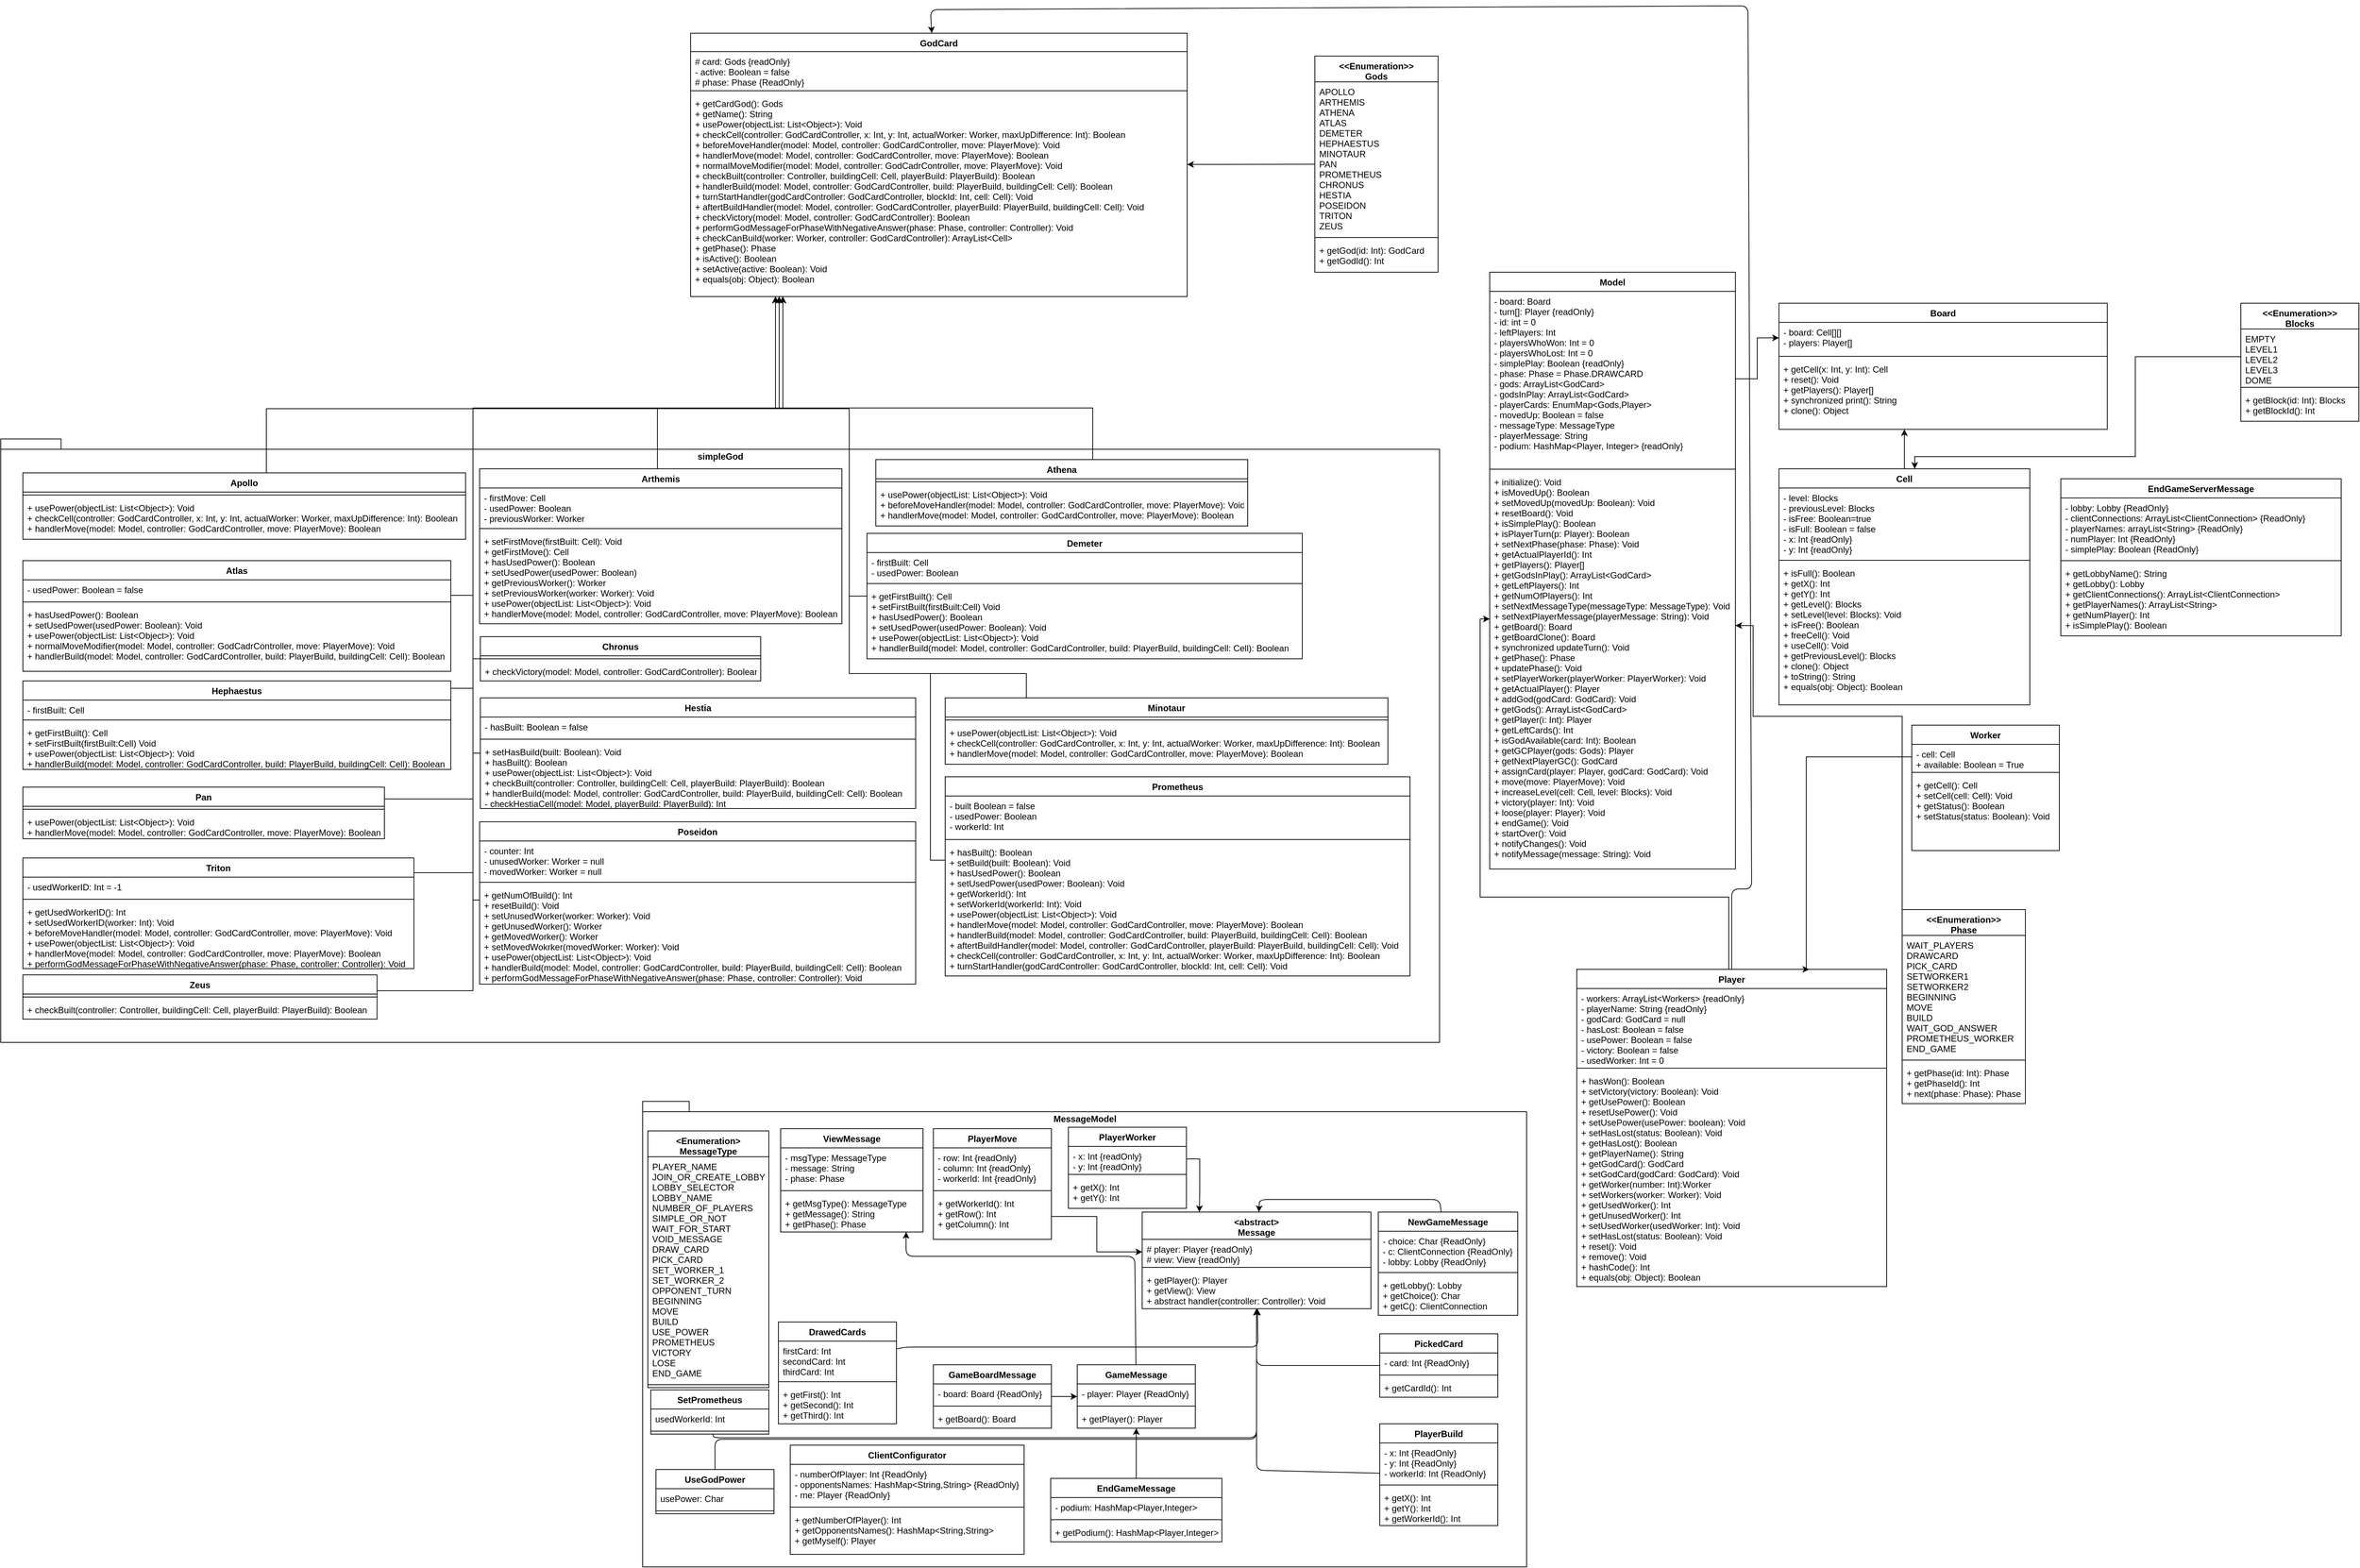 <mxfile version="13.0.1" type="device"><diagram id="mZgIAoQEEBn_8NYOtQxE" name="Page-1"><mxGraphModel dx="2770" dy="1370" grid="1" gridSize="10" guides="1" tooltips="1" connect="1" arrows="1" fold="1" page="1" pageScale="1" pageWidth="827" pageHeight="1169" math="0" shadow="0"><root><mxCell id="0"/><mxCell id="1" parent="0"/><mxCell id="ThIuBxjAOm1gvsxMmcCp-192" value="simpleGod" style="shape=folder;fontStyle=1;spacingTop=10;tabWidth=40;tabHeight=14;tabPosition=left;html=1;verticalAlign=top;" parent="1" vertex="1"><mxGeometry x="700" y="792" width="1950" height="818" as="geometry"/></mxCell><mxCell id="ThIuBxjAOm1gvsxMmcCp-188" value="&lt;&lt;Enumeration&gt;&gt;&#10;Gods" style="swimlane;fontStyle=1;align=center;verticalAlign=top;childLayout=stackLayout;horizontal=1;startSize=35;horizontalStack=0;resizeParent=1;resizeParentMax=0;resizeLast=0;collapsible=1;marginBottom=0;swimlaneLine=1;" parent="1" vertex="1"><mxGeometry x="2481" y="273" width="167" height="293" as="geometry"/></mxCell><mxCell id="ThIuBxjAOm1gvsxMmcCp-189" value="APOLLO&#10;ARTHEMIS&#10;ATHENA&#10;ATLAS&#10;DEMETER&#10;HEPHAESTUS&#10;MINOTAUR&#10;PAN&#10;PROMETHEUS&#10;CHRONUS&#10;HESTIA&#10;POSEIDON&#10;TRITON&#10;ZEUS&#10;&#10;&#10;&#10;" style="text;strokeColor=none;fillColor=none;align=left;verticalAlign=top;spacingLeft=4;spacingRight=4;overflow=hidden;rotatable=0;points=[[0,0.5],[1,0.5]];portConstraint=eastwest;" parent="ThIuBxjAOm1gvsxMmcCp-188" vertex="1"><mxGeometry y="35" width="167" height="207" as="geometry"/></mxCell><mxCell id="ThIuBxjAOm1gvsxMmcCp-190" value="" style="line;strokeWidth=1;fillColor=none;align=left;verticalAlign=middle;spacingTop=-1;spacingLeft=3;spacingRight=3;rotatable=0;labelPosition=right;points=[];portConstraint=eastwest;" parent="ThIuBxjAOm1gvsxMmcCp-188" vertex="1"><mxGeometry y="242" width="167" height="8" as="geometry"/></mxCell><mxCell id="ThIuBxjAOm1gvsxMmcCp-191" value="+ getGod(id: Int): GodCard&#10;+ getGodId(): Int" style="text;strokeColor=none;fillColor=none;align=left;verticalAlign=top;spacingLeft=4;spacingRight=4;overflow=hidden;rotatable=0;points=[[0,0.5],[1,0.5]];portConstraint=eastwest;" parent="ThIuBxjAOm1gvsxMmcCp-188" vertex="1"><mxGeometry y="250" width="167" height="43" as="geometry"/></mxCell><mxCell id="ThIuBxjAOm1gvsxMmcCp-193" value="&lt;&lt;Enumeration&gt;&gt;&#10;Blocks" style="swimlane;fontStyle=1;align=center;verticalAlign=top;childLayout=stackLayout;horizontal=1;startSize=35;horizontalStack=0;resizeParent=1;resizeParentMax=0;resizeLast=0;collapsible=1;marginBottom=0;swimlaneLine=1;" parent="1" vertex="1"><mxGeometry x="3736" y="608" width="160" height="160" as="geometry"/></mxCell><mxCell id="ThIuBxjAOm1gvsxMmcCp-194" value="EMPTY&#10;LEVEL1&#10;LEVEL2&#10;LEVEL3&#10;DOME" style="text;strokeColor=none;fillColor=none;align=left;verticalAlign=top;spacingLeft=4;spacingRight=4;overflow=hidden;rotatable=0;points=[[0,0.5],[1,0.5]];portConstraint=eastwest;" parent="ThIuBxjAOm1gvsxMmcCp-193" vertex="1"><mxGeometry y="35" width="160" height="75" as="geometry"/></mxCell><mxCell id="ThIuBxjAOm1gvsxMmcCp-195" value="" style="line;strokeWidth=1;fillColor=none;align=left;verticalAlign=middle;spacingTop=-1;spacingLeft=3;spacingRight=3;rotatable=0;labelPosition=right;points=[];portConstraint=eastwest;" parent="ThIuBxjAOm1gvsxMmcCp-193" vertex="1"><mxGeometry y="110" width="160" height="8" as="geometry"/></mxCell><mxCell id="ThIuBxjAOm1gvsxMmcCp-196" value="+ getBlock(id: Int): Blocks&#10;+ getBlockId(): Int" style="text;strokeColor=none;fillColor=none;align=left;verticalAlign=top;spacingLeft=4;spacingRight=4;overflow=hidden;rotatable=0;points=[[0,0.5],[1,0.5]];portConstraint=eastwest;" parent="ThIuBxjAOm1gvsxMmcCp-193" vertex="1"><mxGeometry y="118" width="160" height="42" as="geometry"/></mxCell><mxCell id="ThIuBxjAOm1gvsxMmcCp-197" value="Model" style="swimlane;fontStyle=1;align=center;verticalAlign=top;childLayout=stackLayout;horizontal=1;startSize=26;horizontalStack=0;resizeParent=1;resizeParentMax=0;resizeLast=0;collapsible=1;marginBottom=0;" parent="1" vertex="1"><mxGeometry x="2718" y="566" width="333" height="809" as="geometry"/></mxCell><mxCell id="ThIuBxjAOm1gvsxMmcCp-198" value="- board: Board&#10;- turn[]: Player {readOnly}&#10;- id: int = 0&#10;- leftPlayers: Int&#10;- playersWhoWon: Int = 0&#10;- playersWhoLost: Int = 0&#10;- simplePlay: Boolean {readOnly}&#10;- phase: Phase = Phase.DRAWCARD&#10;- gods: ArrayList&lt;GodCard&gt;&#10;- godsInPlay: ArrayList&lt;GodCard&gt;&#10;- playerCards: EnumMap&lt;Gods,Player&gt;&#10;- movedUp: Boolean = false&#10;- messageType: MessageType&#10;- playerMessage: String&#10;- podium: HashMap&lt;Player, Integer&gt; {readOnly}" style="text;strokeColor=none;fillColor=none;align=left;verticalAlign=top;spacingLeft=4;spacingRight=4;overflow=hidden;rotatable=0;points=[[0,0.5],[1,0.5]];portConstraint=eastwest;" parent="ThIuBxjAOm1gvsxMmcCp-197" vertex="1"><mxGeometry y="26" width="333" height="237" as="geometry"/></mxCell><mxCell id="ThIuBxjAOm1gvsxMmcCp-199" value="" style="line;strokeWidth=1;fillColor=none;align=left;verticalAlign=middle;spacingTop=-1;spacingLeft=3;spacingRight=3;rotatable=0;labelPosition=right;points=[];portConstraint=eastwest;" parent="ThIuBxjAOm1gvsxMmcCp-197" vertex="1"><mxGeometry y="263" width="333" height="8" as="geometry"/></mxCell><mxCell id="ThIuBxjAOm1gvsxMmcCp-200" value="+ initialize(): Void&#10;+ isMovedUp(): Boolean&#10;+ setMovedUp(movedUp: Boolean): Void&#10;+ resetBoard(): Void&#10;+ isSimplePlay(): Boolean&#10;+ isPlayerTurn(p: Player): Boolean&#10;+ setNextPhase(phase: Phase): Void&#10;+ getActualPlayerId(): Int&#10;+ getPlayers(): Player[]&#10;+ getGodsInPlay(): ArrayList&lt;GodCard&gt;&#10;+ getLeftPlayers(): Int&#10;+ getNumOfPlayers(): Int&#10;+ setNextMessageType(messageType: MessageType): Void&#10;+ setNextPlayerMessage(playerMessage: String): Void&#10;+ getBoard(): Board&#10;+ getBoardClone(): Board&#10;+ synchronized updateTurn(): Void&#10;+ getPhase(): Phase&#10;+ updatePhase(): Void&#10;+ setPlayerWorker(playerWorker: PlayerWorker): Void&#10;+ getActualPlayer(): Player&#10;+ addGod(godCard: GodCard): Void&#10;+ getGods(): ArrayList&lt;GodCard&gt;&#10;+ getPlayer(i: Int): Player&#10;+ getLeftCards(): Int&#10;+ isGodAvailable(card: Int): Boolean&#10;+ getGCPlayer(gods: Gods): Player&#10;+ getNextPlayerGC(): GodCard&#10;+ assignCard(player: Player, godCard: GodCard): Void&#10;+ move(move: PlayerMove): Void&#10;+ increaseLevel(cell: Cell, level: Blocks): Void&#10;+ victory(player: Int): Void&#10;+ loose(player: Player): Void&#10;+ endGame(): Void&#10;+ startOver(): Void&#10;+ notifyChanges(): Void&#10;+ notifyMessage(message: String): Void" style="text;strokeColor=none;fillColor=none;align=left;verticalAlign=top;spacingLeft=4;spacingRight=4;overflow=hidden;rotatable=0;points=[[0,0.5],[1,0.5]];portConstraint=eastwest;" parent="ThIuBxjAOm1gvsxMmcCp-197" vertex="1"><mxGeometry y="271" width="333" height="538" as="geometry"/></mxCell><mxCell id="ThIuBxjAOm1gvsxMmcCp-205" value="Cell" style="swimlane;fontStyle=1;align=center;verticalAlign=top;childLayout=stackLayout;horizontal=1;startSize=26;horizontalStack=0;resizeParent=1;resizeParentMax=0;resizeLast=0;collapsible=1;marginBottom=0;" parent="1" vertex="1"><mxGeometry x="3110" y="832.5" width="340" height="320" as="geometry"/></mxCell><mxCell id="ThIuBxjAOm1gvsxMmcCp-206" value="- level: Blocks&#10;- previousLevel: Blocks&#10;- isFree: Boolean=true&#10;- isFull: Boolean = false&#10;- x: Int {readOnly}&#10;- y: Int {readOnly}" style="text;strokeColor=none;fillColor=none;align=left;verticalAlign=top;spacingLeft=4;spacingRight=4;overflow=hidden;rotatable=0;points=[[0,0.5],[1,0.5]];portConstraint=eastwest;" parent="ThIuBxjAOm1gvsxMmcCp-205" vertex="1"><mxGeometry y="26" width="340" height="94" as="geometry"/></mxCell><mxCell id="ThIuBxjAOm1gvsxMmcCp-207" value="" style="line;strokeWidth=1;fillColor=none;align=left;verticalAlign=middle;spacingTop=-1;spacingLeft=3;spacingRight=3;rotatable=0;labelPosition=right;points=[];portConstraint=eastwest;" parent="ThIuBxjAOm1gvsxMmcCp-205" vertex="1"><mxGeometry y="120" width="340" height="8" as="geometry"/></mxCell><mxCell id="ThIuBxjAOm1gvsxMmcCp-208" value="+ isFull(): Boolean&#10;+ getX(): Int&#10;+ getY(): Int&#10;+ getLevel(): Blocks&#10;+ setLevel(level: Blocks): Void&#10;+ isFree(): Boolean&#10;+ freeCell(): Void&#10;+ useCell(): Void&#10;+ getPreviousLevel(): Blocks&#10;+ clone(): Object&#10;+ toString(): String&#10;+ equals(obj: Object): Boolean" style="text;strokeColor=none;fillColor=none;align=left;verticalAlign=top;spacingLeft=4;spacingRight=4;overflow=hidden;rotatable=0;points=[[0,0.5],[1,0.5]];portConstraint=eastwest;" parent="ThIuBxjAOm1gvsxMmcCp-205" vertex="1"><mxGeometry y="128" width="340" height="192" as="geometry"/></mxCell><mxCell id="ThIuBxjAOm1gvsxMmcCp-358" value="Arthemis" style="swimlane;fontStyle=1;align=center;verticalAlign=top;childLayout=stackLayout;horizontal=1;startSize=26;horizontalStack=0;resizeParent=1;resizeParentMax=0;resizeLast=0;collapsible=1;marginBottom=0;" parent="1" vertex="1"><mxGeometry x="1349" y="832.5" width="491" height="210" as="geometry"/></mxCell><mxCell id="ThIuBxjAOm1gvsxMmcCp-359" value="- firstMove: Cell&#10;- usedPower: Boolean&#10;- previousWorker: Worker" style="text;strokeColor=none;fillColor=none;align=left;verticalAlign=top;spacingLeft=4;spacingRight=4;overflow=hidden;rotatable=0;points=[[0,0.5],[1,0.5]];portConstraint=eastwest;" parent="ThIuBxjAOm1gvsxMmcCp-358" vertex="1"><mxGeometry y="26" width="491" height="51" as="geometry"/></mxCell><mxCell id="ThIuBxjAOm1gvsxMmcCp-360" value="" style="line;strokeWidth=1;fillColor=none;align=left;verticalAlign=middle;spacingTop=-1;spacingLeft=3;spacingRight=3;rotatable=0;labelPosition=right;points=[];portConstraint=eastwest;" parent="ThIuBxjAOm1gvsxMmcCp-358" vertex="1"><mxGeometry y="77" width="491" height="8" as="geometry"/></mxCell><mxCell id="ThIuBxjAOm1gvsxMmcCp-361" value="+ setFirstMove(firstBuilt: Cell): Void&#10;+ getFirstMove(): Cell&#10;+ hasUsedPower(): Boolean&#10;+ setUsedPower(usedPower: Boolean)&#10;+ getPreviousWorker(): Worker&#10;+ setPreviousWorker(worker: Worker): Void&#10;+ usePower(objectList: List&lt;Object&gt;): Void&#10;+ handlerMove(model: Model, controller: GodCardController, move: PlayerMove): Boolean" style="text;strokeColor=none;fillColor=none;align=left;verticalAlign=top;spacingLeft=4;spacingRight=4;overflow=hidden;rotatable=0;points=[[0,0.5],[1,0.5]];portConstraint=eastwest;" parent="ThIuBxjAOm1gvsxMmcCp-358" vertex="1"><mxGeometry y="85" width="491" height="125" as="geometry"/></mxCell><mxCell id="s-G0KbqJTrRgf6hKMxob-12" value="Athena" style="swimlane;fontStyle=1;align=center;verticalAlign=top;childLayout=stackLayout;horizontal=1;startSize=26;horizontalStack=0;resizeParent=1;resizeParentMax=0;resizeLast=0;collapsible=1;marginBottom=0;" vertex="1" parent="1"><mxGeometry x="1886" y="820" width="504" height="90" as="geometry"/></mxCell><mxCell id="s-G0KbqJTrRgf6hKMxob-14" value="" style="line;strokeWidth=1;fillColor=none;align=left;verticalAlign=middle;spacingTop=-1;spacingLeft=3;spacingRight=3;rotatable=0;labelPosition=right;points=[];portConstraint=eastwest;" vertex="1" parent="s-G0KbqJTrRgf6hKMxob-12"><mxGeometry y="26" width="504" height="8" as="geometry"/></mxCell><mxCell id="s-G0KbqJTrRgf6hKMxob-15" value="+ usePower(objectList: List&lt;Object&gt;): Void&#10;+ beforeMoveHandler(model: Model, controller: GodCardController, move: PlayerMove): Void&#10;+ handlerMove(model: Model, controller: GodCardController, move: PlayerMove): Boolean" style="text;strokeColor=none;fillColor=none;align=left;verticalAlign=top;spacingLeft=4;spacingRight=4;overflow=hidden;rotatable=0;points=[[0,0.5],[1,0.5]];portConstraint=eastwest;" vertex="1" parent="s-G0KbqJTrRgf6hKMxob-12"><mxGeometry y="34" width="504" height="56" as="geometry"/></mxCell><mxCell id="ThIuBxjAOm1gvsxMmcCp-210" value="Atlas" style="swimlane;fontStyle=1;align=center;verticalAlign=top;childLayout=stackLayout;horizontal=1;startSize=26;horizontalStack=0;resizeParent=1;resizeParentMax=0;resizeLast=0;collapsible=1;marginBottom=0;" parent="1" vertex="1"><mxGeometry x="730" y="957" width="580" height="150" as="geometry"/></mxCell><mxCell id="ThIuBxjAOm1gvsxMmcCp-211" value="- usedPower: Boolean = false" style="text;strokeColor=none;fillColor=none;align=left;verticalAlign=top;spacingLeft=4;spacingRight=4;overflow=hidden;rotatable=0;points=[[0,0.5],[1,0.5]];portConstraint=eastwest;" parent="ThIuBxjAOm1gvsxMmcCp-210" vertex="1"><mxGeometry y="26" width="580" height="26" as="geometry"/></mxCell><mxCell id="ThIuBxjAOm1gvsxMmcCp-212" value="" style="line;strokeWidth=1;fillColor=none;align=left;verticalAlign=middle;spacingTop=-1;spacingLeft=3;spacingRight=3;rotatable=0;labelPosition=right;points=[];portConstraint=eastwest;" parent="ThIuBxjAOm1gvsxMmcCp-210" vertex="1"><mxGeometry y="52" width="580" height="8" as="geometry"/></mxCell><mxCell id="ThIuBxjAOm1gvsxMmcCp-213" value="+ hasUsedPower(): Boolean&#10;+ setUsedPower(usedPower: Boolean): Void&#10;+ usePower(objectList: List&lt;Object&gt;): Void&#10;+ normalMoveModifier(model: Model, controller: GodCadrController, move: PlayerMove): Void&#10;+ handlerBuild(model: Model, controller: GodCardController, build: PlayerBuild, buildingCell: Cell): Boolean" style="text;strokeColor=none;fillColor=none;align=left;verticalAlign=top;spacingLeft=4;spacingRight=4;overflow=hidden;rotatable=0;points=[[0,0.5],[1,0.5]];portConstraint=eastwest;" parent="ThIuBxjAOm1gvsxMmcCp-210" vertex="1"><mxGeometry y="60" width="580" height="90" as="geometry"/></mxCell><mxCell id="ThIuBxjAOm1gvsxMmcCp-209" value="MessageModel" style="shape=folder;fontStyle=1;spacingTop=10;tabWidth=40;tabHeight=14;tabPosition=left;html=1;align=center;verticalAlign=top;" parent="1" vertex="1"><mxGeometry x="1570" y="1690" width="1198" height="631" as="geometry"/></mxCell><mxCell id="ThIuBxjAOm1gvsxMmcCp-220" value="GodCard" style="swimlane;fontStyle=1;align=center;verticalAlign=top;childLayout=stackLayout;horizontal=1;startSize=25;horizontalStack=0;resizeParent=1;resizeParentMax=0;resizeLast=0;collapsible=1;marginBottom=0;" parent="1" vertex="1"><mxGeometry x="1635" y="242" width="673" height="357" as="geometry"/></mxCell><mxCell id="ThIuBxjAOm1gvsxMmcCp-221" value="# card: Gods {readOnly}&#10;- active: Boolean = false&#10;# phase: Phase {ReadOnly}" style="text;strokeColor=none;fillColor=none;align=left;verticalAlign=top;spacingLeft=4;spacingRight=4;overflow=hidden;rotatable=0;points=[[0,0.5],[1,0.5]];portConstraint=eastwest;" parent="ThIuBxjAOm1gvsxMmcCp-220" vertex="1"><mxGeometry y="25" width="673" height="49" as="geometry"/></mxCell><mxCell id="ThIuBxjAOm1gvsxMmcCp-222" value="" style="line;strokeWidth=1;fillColor=none;align=left;verticalAlign=middle;spacingTop=-1;spacingLeft=3;spacingRight=3;rotatable=0;labelPosition=right;points=[];portConstraint=eastwest;" parent="ThIuBxjAOm1gvsxMmcCp-220" vertex="1"><mxGeometry y="74" width="673" height="8" as="geometry"/></mxCell><mxCell id="ThIuBxjAOm1gvsxMmcCp-223" value="+ getCardGod(): Gods&#10;+ getName(): String&#10;+ usePower(objectList: List&lt;Object&gt;): Void&#10;+ checkCell(controller: GodCardController, x: Int, y: Int, actualWorker: Worker, maxUpDifference: Int): Boolean&#10;+ beforeMoveHandler(model: Model, controller: GodCardController, move: PlayerMove): Void&#10;+ handlerMove(model: Model, controller: GodCardController, move: PlayerMove): Boolean&#10;+ normalMoveModifier(model: Model, controller: GodCadrController, move: PlayerMove): Void&#10;+ checkBuilt(controller: Controller, buildingCell: Cell, playerBuild: PlayerBuild): Boolean&#10;+ handlerBuild(model: Model, controller: GodCardController, build: PlayerBuild, buildingCell: Cell): Boolean&#10;+ turnStartHandler(godCardController: GodCardController, blockId: Int, cell: Cell): Void&#10;+ aftertBuildHandler(model: Model, controller: GodCardController, playerBuild: PlayerBuild, buildingCell: Cell): Void&#10;+ checkVictory(model: Model, controller: GodCardController): Boolean&#10;+ performGodMessageForPhaseWithNegativeAnswer(phase: Phase, controller: Controller): Void&#10;+ checkCanBuild(worker: Worker, controller: GodCardController): ArrayList&lt;Cell&gt;&#10;+ getPhase(): Phase&#10;+ isActive(): Boolean&#10;+ setActive(active: Boolean): Void&#10;+ equals(obj: Object): Boolean" style="text;strokeColor=none;fillColor=none;align=left;verticalAlign=top;spacingLeft=4;spacingRight=4;overflow=hidden;rotatable=0;points=[[0,0.5],[1,0.5]];portConstraint=eastwest;" parent="ThIuBxjAOm1gvsxMmcCp-220" vertex="1"><mxGeometry y="82" width="673" height="275" as="geometry"/></mxCell><mxCell id="ThIuBxjAOm1gvsxMmcCp-234" style="edgeStyle=orthogonalEdgeStyle;rounded=0;orthogonalLoop=1;jettySize=auto;html=1;exitX=0.5;exitY=0;exitDx=0;exitDy=0;" parent="1" source="ThIuBxjAOm1gvsxMmcCp-205" target="ThIuBxjAOm1gvsxMmcCp-235" edge="1"><mxGeometry relative="1" as="geometry"><Array as="points"><mxPoint x="3280" y="805"/><mxPoint x="3280" y="805"/></Array></mxGeometry></mxCell><mxCell id="ThIuBxjAOm1gvsxMmcCp-235" value="Board" style="swimlane;fontStyle=1;align=center;verticalAlign=top;childLayout=stackLayout;horizontal=1;startSize=26;horizontalStack=0;resizeParent=1;resizeParentMax=0;resizeLast=0;collapsible=1;marginBottom=0;" parent="1" vertex="1"><mxGeometry x="3110" y="608" width="445" height="171" as="geometry"/></mxCell><mxCell id="ThIuBxjAOm1gvsxMmcCp-236" value="- board: Cell[][]&#10;- players: Player[]" style="text;strokeColor=none;fillColor=none;align=left;verticalAlign=top;spacingLeft=4;spacingRight=4;overflow=hidden;rotatable=0;points=[[0,0.5],[1,0.5]];portConstraint=eastwest;" parent="ThIuBxjAOm1gvsxMmcCp-235" vertex="1"><mxGeometry y="26" width="445" height="42" as="geometry"/></mxCell><mxCell id="ThIuBxjAOm1gvsxMmcCp-237" value="" style="line;strokeWidth=1;fillColor=none;align=left;verticalAlign=middle;spacingTop=-1;spacingLeft=3;spacingRight=3;rotatable=0;labelPosition=right;points=[];portConstraint=eastwest;" parent="ThIuBxjAOm1gvsxMmcCp-235" vertex="1"><mxGeometry y="68" width="445" height="8" as="geometry"/></mxCell><mxCell id="ThIuBxjAOm1gvsxMmcCp-238" value="+ getCell(x: Int, y: Int): Cell&#10;+ reset(): Void&#10;+ getPlayers(): Player[]&#10;+ synchronized print(): String&#10;+ clone(): Object" style="text;strokeColor=none;fillColor=none;align=left;verticalAlign=top;spacingLeft=4;spacingRight=4;overflow=hidden;rotatable=0;points=[[0,0.5],[1,0.5]];portConstraint=eastwest;" parent="ThIuBxjAOm1gvsxMmcCp-235" vertex="1"><mxGeometry y="76" width="445" height="95" as="geometry"/></mxCell><mxCell id="ThIuBxjAOm1gvsxMmcCp-254" value="EndGameServerMessage" style="swimlane;fontStyle=1;align=center;verticalAlign=top;childLayout=stackLayout;horizontal=1;startSize=26;horizontalStack=0;resizeParent=1;resizeParentMax=0;resizeLast=0;collapsible=1;marginBottom=0;" parent="1" vertex="1"><mxGeometry x="3492" y="846" width="380" height="213" as="geometry"/></mxCell><mxCell id="ThIuBxjAOm1gvsxMmcCp-255" value="- lobby: Lobby {ReadOnly}&#10;- clientConnections: ArrayList&lt;ClientConnection&gt; {ReadOnly}&#10;- playerNames: arrayList&lt;String&gt; {ReadOnly}&#10;- numPlayer: Int {ReadOnly}&#10;- simplePlay: Boolean {ReadOnly}" style="text;strokeColor=none;fillColor=none;align=left;verticalAlign=top;spacingLeft=4;spacingRight=4;overflow=hidden;rotatable=0;points=[[0,0.5],[1,0.5]];portConstraint=eastwest;" parent="ThIuBxjAOm1gvsxMmcCp-254" vertex="1"><mxGeometry y="26" width="380" height="81" as="geometry"/></mxCell><mxCell id="ThIuBxjAOm1gvsxMmcCp-256" value="" style="line;strokeWidth=1;fillColor=none;align=left;verticalAlign=middle;spacingTop=-1;spacingLeft=3;spacingRight=3;rotatable=0;labelPosition=right;points=[];portConstraint=eastwest;" parent="ThIuBxjAOm1gvsxMmcCp-254" vertex="1"><mxGeometry y="107" width="380" height="8" as="geometry"/></mxCell><mxCell id="ThIuBxjAOm1gvsxMmcCp-257" value="+ getLobbyName(): String&#10;+ getLobby(): Lobby&#10;+ getClientConnections(): ArrayList&lt;ClientConnection&gt;&#10;+ getPlayerNames(): ArrayList&lt;String&gt;&#10;+ getNumPlayer(): Int&#10;+ isSimplePlay(): Boolean" style="text;strokeColor=none;fillColor=none;align=left;verticalAlign=top;spacingLeft=4;spacingRight=4;overflow=hidden;rotatable=0;points=[[0,0.5],[1,0.5]];portConstraint=eastwest;" parent="ThIuBxjAOm1gvsxMmcCp-254" vertex="1"><mxGeometry y="115" width="380" height="98" as="geometry"/></mxCell><mxCell id="ThIuBxjAOm1gvsxMmcCp-258" value="Player" style="swimlane;fontStyle=1;align=center;verticalAlign=top;childLayout=stackLayout;horizontal=1;startSize=26;horizontalStack=0;resizeParent=1;resizeParentMax=0;resizeLast=0;collapsible=1;marginBottom=0;html=0;" parent="1" vertex="1"><mxGeometry x="2836" y="1511" width="420" height="430" as="geometry"/></mxCell><mxCell id="ThIuBxjAOm1gvsxMmcCp-259" value="- workers: ArrayList&lt;Workers&gt; {readOnly}&#10;- playerName: String {readOnly}&#10;- godCard: GodCard = null&#10;- hasLost: Boolean = false&#10;- usePower: Boolean = false&#10;- victory: Boolean = false&#10;- usedWorker: Int = 0" style="text;strokeColor=none;fillColor=none;align=left;verticalAlign=top;spacingLeft=4;spacingRight=4;overflow=hidden;rotatable=0;points=[[0,0.5],[1,0.5]];portConstraint=eastwest;" parent="ThIuBxjAOm1gvsxMmcCp-258" vertex="1"><mxGeometry y="26" width="420" height="104" as="geometry"/></mxCell><mxCell id="ThIuBxjAOm1gvsxMmcCp-260" value="" style="line;strokeWidth=1;fillColor=none;align=left;verticalAlign=middle;spacingTop=-1;spacingLeft=3;spacingRight=3;rotatable=0;labelPosition=right;points=[];portConstraint=eastwest;" parent="ThIuBxjAOm1gvsxMmcCp-258" vertex="1"><mxGeometry y="130" width="420" height="8" as="geometry"/></mxCell><mxCell id="ThIuBxjAOm1gvsxMmcCp-261" value="+ hasWon(): Boolean&#10;+ setVictory(victory: Boolean): Void&#10;+ getUsePower(): Boolean&#10;+ resetUsePower(): Void&#10;+ setUsePower(usePower: boolean): Void&#10;+ setHasLost(status: Boolean): Void&#10;+ getHasLost(): Boolean&#10;+ getPlayerName(): String &#10;+ getGodCard(): GodCard&#10;+ setGodCard(godCard: GodCard): Void&#10;+ getWorker(number: Int):Worker&#10;+ setWorkers(worker: Worker): Void&#10;+ getUsedWorker(): Int&#10;+ getUnusedWorker(): Int&#10;+ setUsedWorker(usedWorker: Int): Void&#10;+ setHasLost(status: Boolean): Void&#10;+ reset(): Void&#10;+ remove(): Void&#10;+ hashCode(): Int&#10;+ equals(obj: Object): Boolean" style="text;strokeColor=none;fillColor=none;align=left;verticalAlign=top;spacingLeft=4;spacingRight=4;overflow=hidden;rotatable=0;points=[[0,0.5],[1,0.5]];portConstraint=eastwest;" parent="ThIuBxjAOm1gvsxMmcCp-258" vertex="1"><mxGeometry y="138" width="420" height="292" as="geometry"/></mxCell><mxCell id="ThIuBxjAOm1gvsxMmcCp-262" style="edgeStyle=orthogonalEdgeStyle;rounded=0;orthogonalLoop=1;jettySize=auto;html=1;" parent="1" source="s-G0KbqJTrRgf6hKMxob-3" target="ThIuBxjAOm1gvsxMmcCp-220" edge="1"><mxGeometry relative="1" as="geometry"><Array as="points"><mxPoint x="1060" y="751"/><mxPoint x="1755" y="751"/></Array><mxPoint x="810" y="845" as="sourcePoint"/></mxGeometry></mxCell><mxCell id="ThIuBxjAOm1gvsxMmcCp-263" style="edgeStyle=orthogonalEdgeStyle;rounded=0;orthogonalLoop=1;jettySize=auto;html=1;exitX=0.5;exitY=0;exitDx=0;exitDy=0;" parent="1" source="ThIuBxjAOm1gvsxMmcCp-358" target="ThIuBxjAOm1gvsxMmcCp-220" edge="1"><mxGeometry relative="1" as="geometry"><Array as="points"><mxPoint x="1590" y="833"/><mxPoint x="1590" y="750"/><mxPoint x="1755" y="750"/></Array></mxGeometry></mxCell><mxCell id="ThIuBxjAOm1gvsxMmcCp-265" style="edgeStyle=orthogonalEdgeStyle;rounded=0;orthogonalLoop=1;jettySize=auto;html=1;" parent="1" source="ThIuBxjAOm1gvsxMmcCp-210" target="ThIuBxjAOm1gvsxMmcCp-220" edge="1"><mxGeometry relative="1" as="geometry"><mxPoint x="1881" y="710" as="targetPoint"/><Array as="points"><mxPoint x="1340" y="1004"/><mxPoint x="1340" y="750"/><mxPoint x="1755" y="750"/></Array><mxPoint x="1768.5" y="1082" as="sourcePoint"/></mxGeometry></mxCell><mxCell id="ThIuBxjAOm1gvsxMmcCp-267" style="edgeStyle=orthogonalEdgeStyle;rounded=0;orthogonalLoop=1;jettySize=auto;html=1;exitX=0.5;exitY=0;exitDx=0;exitDy=0;" parent="1" source="ThIuBxjAOm1gvsxMmcCp-258" target="ThIuBxjAOm1gvsxMmcCp-197" edge="1"><mxGeometry relative="1" as="geometry"><Array as="points"><mxPoint x="3042" y="1511"/><mxPoint x="3042" y="1413"/><mxPoint x="2705" y="1413"/><mxPoint x="2705" y="1036"/></Array></mxGeometry></mxCell><mxCell id="ThIuBxjAOm1gvsxMmcCp-272" value="&lt;&lt;Enumeration&gt;&gt;&#10;Phase" style="swimlane;fontStyle=1;align=center;verticalAlign=top;childLayout=stackLayout;horizontal=1;startSize=35;horizontalStack=0;resizeParent=1;resizeParentMax=0;resizeLast=0;collapsible=1;marginBottom=0;swimlaneLine=1;" parent="1" vertex="1"><mxGeometry x="3277" y="1430" width="167" height="263" as="geometry"/></mxCell><mxCell id="ThIuBxjAOm1gvsxMmcCp-273" value="WAIT_PLAYERS&#10;DRAWCARD&#10;PICK_CARD&#10;SETWORKER1&#10;SETWORKER2&#10;BEGINNING&#10;MOVE&#10;BUILD&#10;WAIT_GOD_ANSWER&#10;PROMETHEUS_WORKER&#10;END_GAME" style="text;strokeColor=none;fillColor=none;align=left;verticalAlign=top;spacingLeft=4;spacingRight=4;overflow=hidden;rotatable=0;points=[[0,0.5],[1,0.5]];portConstraint=eastwest;" parent="ThIuBxjAOm1gvsxMmcCp-272" vertex="1"><mxGeometry y="35" width="167" height="165" as="geometry"/></mxCell><mxCell id="ThIuBxjAOm1gvsxMmcCp-274" value="" style="line;strokeWidth=1;fillColor=none;align=left;verticalAlign=middle;spacingTop=-1;spacingLeft=3;spacingRight=3;rotatable=0;labelPosition=right;points=[];portConstraint=eastwest;" parent="ThIuBxjAOm1gvsxMmcCp-272" vertex="1"><mxGeometry y="200" width="167" height="8" as="geometry"/></mxCell><mxCell id="ThIuBxjAOm1gvsxMmcCp-275" value="+ getPhase(id: Int): Phase&#10;+ getPhaseId(): Int&#10;+ next(phase: Phase): Phase" style="text;strokeColor=none;fillColor=none;align=left;verticalAlign=top;spacingLeft=4;spacingRight=4;overflow=hidden;rotatable=0;points=[[0,0.5],[1,0.5]];portConstraint=eastwest;" parent="ThIuBxjAOm1gvsxMmcCp-272" vertex="1"><mxGeometry y="208" width="167" height="55" as="geometry"/></mxCell><mxCell id="ThIuBxjAOm1gvsxMmcCp-276" value="Worker" style="swimlane;fontStyle=1;align=center;verticalAlign=top;childLayout=stackLayout;horizontal=1;startSize=26;horizontalStack=0;resizeParent=1;resizeParentMax=0;resizeLast=0;collapsible=1;marginBottom=0;html=0;" parent="1" vertex="1"><mxGeometry x="3290" y="1180" width="200" height="170" as="geometry"/></mxCell><mxCell id="ThIuBxjAOm1gvsxMmcCp-277" value="- cell: Cell&#10;+ available: Boolean = True" style="text;strokeColor=none;fillColor=none;align=left;verticalAlign=top;spacingLeft=4;spacingRight=4;overflow=hidden;rotatable=0;points=[[0,0.5],[1,0.5]];portConstraint=eastwest;" parent="ThIuBxjAOm1gvsxMmcCp-276" vertex="1"><mxGeometry y="26" width="200" height="34" as="geometry"/></mxCell><mxCell id="ThIuBxjAOm1gvsxMmcCp-278" value="" style="line;strokeWidth=1;fillColor=none;align=left;verticalAlign=middle;spacingTop=-1;spacingLeft=3;spacingRight=3;rotatable=0;labelPosition=right;points=[];portConstraint=eastwest;" parent="ThIuBxjAOm1gvsxMmcCp-276" vertex="1"><mxGeometry y="60" width="200" height="8" as="geometry"/></mxCell><mxCell id="ThIuBxjAOm1gvsxMmcCp-279" value="+ getCell(): Cell&#10;+ setCell(cell: Cell): Void&#10;+ getStatus(): Boolean&#10;+ setStatus(status: Boolean): Void" style="text;strokeColor=none;fillColor=none;align=left;verticalAlign=top;spacingLeft=4;spacingRight=4;overflow=hidden;rotatable=0;points=[[0,0.5],[1,0.5]];portConstraint=eastwest;" parent="ThIuBxjAOm1gvsxMmcCp-276" vertex="1"><mxGeometry y="68" width="200" height="102" as="geometry"/></mxCell><mxCell id="ThIuBxjAOm1gvsxMmcCp-280" style="edgeStyle=orthogonalEdgeStyle;rounded=0;orthogonalLoop=1;jettySize=auto;html=1;exitX=1;exitY=0.5;exitDx=0;exitDy=0;entryX=0;entryY=0.5;entryDx=0;entryDy=0;" parent="1" source="ThIuBxjAOm1gvsxMmcCp-242" target="ThIuBxjAOm1gvsxMmcCp-269" edge="1"><mxGeometry relative="1" as="geometry"/></mxCell><mxCell id="ThIuBxjAOm1gvsxMmcCp-281" style="edgeStyle=orthogonalEdgeStyle;rounded=0;orthogonalLoop=1;jettySize=auto;html=1;exitX=1;exitY=0.5;exitDx=0;exitDy=0;entryX=0.25;entryY=0;entryDx=0;entryDy=0;" parent="1" source="ThIuBxjAOm1gvsxMmcCp-251" target="ThIuBxjAOm1gvsxMmcCp-268" edge="1"><mxGeometry relative="1" as="geometry"><Array as="points"><mxPoint x="2325" y="1768"/><mxPoint x="2325" y="1813"/></Array></mxGeometry></mxCell><mxCell id="ThIuBxjAOm1gvsxMmcCp-287" style="edgeStyle=orthogonalEdgeStyle;rounded=0;orthogonalLoop=1;jettySize=auto;html=1;" parent="1" source="s-G0KbqJTrRgf6hKMxob-27" target="ThIuBxjAOm1gvsxMmcCp-220" edge="1"><mxGeometry relative="1" as="geometry"><mxPoint x="1850" y="710" as="targetPoint"/><Array as="points"><mxPoint x="2090" y="1110"/><mxPoint x="1850" y="1110"/><mxPoint x="1850" y="751"/><mxPoint x="1755" y="751"/></Array><mxPoint x="2090" y="1152.5" as="sourcePoint"/></mxGeometry></mxCell><mxCell id="ThIuBxjAOm1gvsxMmcCp-291" style="edgeStyle=orthogonalEdgeStyle;rounded=0;orthogonalLoop=1;jettySize=auto;html=1;exitX=1;exitY=0.5;exitDx=0;exitDy=0;entryX=0;entryY=0.5;entryDx=0;entryDy=0;" parent="1" source="ThIuBxjAOm1gvsxMmcCp-198" target="ThIuBxjAOm1gvsxMmcCp-236" edge="1"><mxGeometry relative="1" as="geometry"/></mxCell><mxCell id="ThIuBxjAOm1gvsxMmcCp-292" style="edgeStyle=orthogonalEdgeStyle;rounded=0;orthogonalLoop=1;jettySize=auto;html=1;exitX=0;exitY=0.5;exitDx=0;exitDy=0;" parent="1" source="ThIuBxjAOm1gvsxMmcCp-194" target="ThIuBxjAOm1gvsxMmcCp-205" edge="1"><mxGeometry relative="1" as="geometry"><Array as="points"><mxPoint x="3593" y="680"/><mxPoint x="3593" y="816"/><mxPoint x="3294" y="816"/></Array></mxGeometry></mxCell><mxCell id="ThIuBxjAOm1gvsxMmcCp-293" style="edgeStyle=orthogonalEdgeStyle;rounded=0;orthogonalLoop=1;jettySize=auto;html=1;exitX=0;exitY=0.5;exitDx=0;exitDy=0;entryX=0.75;entryY=0;entryDx=0;entryDy=0;" parent="1" source="ThIuBxjAOm1gvsxMmcCp-277" target="ThIuBxjAOm1gvsxMmcCp-258" edge="1"><mxGeometry relative="1" as="geometry"><Array as="points"><mxPoint x="3147" y="1223"/></Array></mxGeometry></mxCell><mxCell id="ThIuBxjAOm1gvsxMmcCp-294" style="edgeStyle=orthogonalEdgeStyle;rounded=0;orthogonalLoop=1;jettySize=auto;html=1;exitX=0;exitY=0.5;exitDx=0;exitDy=0;" parent="1" source="ThIuBxjAOm1gvsxMmcCp-273" target="ThIuBxjAOm1gvsxMmcCp-197" edge="1"><mxGeometry relative="1" as="geometry"><Array as="points"><mxPoint x="3277" y="1168"/><mxPoint x="3075" y="1168"/><mxPoint x="3075" y="1045"/></Array></mxGeometry></mxCell><mxCell id="ThIuBxjAOm1gvsxMmcCp-309" value="" style="endArrow=classic;html=1;" parent="1" source="ThIuBxjAOm1gvsxMmcCp-320" target="ThIuBxjAOm1gvsxMmcCp-268" edge="1"><mxGeometry width="50" height="50" relative="1" as="geometry"><mxPoint x="2095" y="1958" as="sourcePoint"/><mxPoint x="2145" y="1908" as="targetPoint"/><Array as="points"><mxPoint x="1927" y="2023"/><mxPoint x="2404" y="2023"/></Array></mxGeometry></mxCell><mxCell id="s-G0KbqJTrRgf6hKMxob-3" value="Apollo" style="swimlane;fontStyle=1;align=center;verticalAlign=top;childLayout=stackLayout;horizontal=1;startSize=26;horizontalStack=0;resizeParent=1;resizeParentMax=0;resizeLast=0;collapsible=1;marginBottom=0;" vertex="1" parent="1"><mxGeometry x="730" y="838" width="600" height="90" as="geometry"/></mxCell><mxCell id="s-G0KbqJTrRgf6hKMxob-5" value="" style="line;strokeWidth=1;fillColor=none;align=left;verticalAlign=middle;spacingTop=-1;spacingLeft=3;spacingRight=3;rotatable=0;labelPosition=right;points=[];portConstraint=eastwest;" vertex="1" parent="s-G0KbqJTrRgf6hKMxob-3"><mxGeometry y="26" width="600" height="8" as="geometry"/></mxCell><mxCell id="s-G0KbqJTrRgf6hKMxob-6" value="+ usePower(objectList: List&lt;Object&gt;): Void&#10;+ checkCell(controller: GodCardController, x: Int, y: Int, actualWorker: Worker, maxUpDifference: Int): Boolean&#10;+ handlerMove(model: Model, controller: GodCardController, move: PlayerMove): Boolean" style="text;strokeColor=none;fillColor=none;align=left;verticalAlign=top;spacingLeft=4;spacingRight=4;overflow=hidden;rotatable=0;points=[[0,0.5],[1,0.5]];portConstraint=eastwest;" vertex="1" parent="s-G0KbqJTrRgf6hKMxob-3"><mxGeometry y="34" width="600" height="56" as="geometry"/></mxCell><mxCell id="ThIuBxjAOm1gvsxMmcCp-324" value="" style="endArrow=classic;html=1;" parent="1" source="ThIuBxjAOm1gvsxMmcCp-305" target="ThIuBxjAOm1gvsxMmcCp-268" edge="1"><mxGeometry width="50" height="50" relative="1" as="geometry"><mxPoint x="2448" y="1958" as="sourcePoint"/><mxPoint x="2498" y="1908" as="targetPoint"/><Array as="points"><mxPoint x="2650" y="1823"/><mxPoint x="2406" y="1823"/></Array></mxGeometry></mxCell><mxCell id="ThIuBxjAOm1gvsxMmcCp-329" value="" style="endArrow=classic;html=1;" parent="1" source="ThIuBxjAOm1gvsxMmcCp-325" target="ThIuBxjAOm1gvsxMmcCp-271" edge="1"><mxGeometry width="50" height="50" relative="1" as="geometry"><mxPoint x="2314" y="2381" as="sourcePoint"/><mxPoint x="2364" y="2331" as="targetPoint"/><Array as="points"><mxPoint x="2402" y="2048"/></Array></mxGeometry></mxCell><mxCell id="ThIuBxjAOm1gvsxMmcCp-334" value="" style="endArrow=classic;html=1;" parent="1" source="ThIuBxjAOm1gvsxMmcCp-339" target="ThIuBxjAOm1gvsxMmcCp-268" edge="1"><mxGeometry width="50" height="50" relative="1" as="geometry"><mxPoint x="1936" y="2101" as="sourcePoint"/><mxPoint x="1986" y="2051" as="targetPoint"/><Array as="points"><mxPoint x="1666" y="2146"/><mxPoint x="2402" y="2146"/></Array></mxGeometry></mxCell><mxCell id="ThIuBxjAOm1gvsxMmcCp-338" value="" style="endArrow=classic;html=1;" parent="1" source="ThIuBxjAOm1gvsxMmcCp-335" target="ThIuBxjAOm1gvsxMmcCp-268" edge="1"><mxGeometry width="50" height="50" relative="1" as="geometry"><mxPoint x="1819" y="2101" as="sourcePoint"/><mxPoint x="1869" y="2051" as="targetPoint"/><Array as="points"><mxPoint x="1668" y="2148"/><mxPoint x="2402" y="2148"/></Array></mxGeometry></mxCell><mxCell id="ThIuBxjAOm1gvsxMmcCp-342" value="" style="endArrow=classic;html=1;" parent="1" source="ThIuBxjAOm1gvsxMmcCp-188" target="ThIuBxjAOm1gvsxMmcCp-220" edge="1"><mxGeometry width="50" height="50" relative="1" as="geometry"><mxPoint x="2064" y="339" as="sourcePoint"/><mxPoint x="2163" y="503" as="targetPoint"/><Array as="points"/></mxGeometry></mxCell><mxCell id="ThIuBxjAOm1gvsxMmcCp-347" value="" style="endArrow=classic;html=1;" parent="1" source="ThIuBxjAOm1gvsxMmcCp-258" target="ThIuBxjAOm1gvsxMmcCp-220" edge="1"><mxGeometry width="50" height="50" relative="1" as="geometry"><mxPoint x="2263" y="610" as="sourcePoint"/><mxPoint x="2313" y="560" as="targetPoint"/><Array as="points"><mxPoint x="3046" y="1402"/><mxPoint x="3073" y="1402"/><mxPoint x="3068" y="205"/><mxPoint x="3035" y="205"/><mxPoint x="1960" y="210"/></Array></mxGeometry></mxCell><mxCell id="sSoMJo06DGGo1vZ3gSpC-6" value="" style="endArrow=classic;html=1;" parent="1" source="sSoMJo06DGGo1vZ3gSpC-1" target="ThIuBxjAOm1gvsxMmcCp-315" edge="1"><mxGeometry width="50" height="50" relative="1" as="geometry"><mxPoint x="2357" y="2020" as="sourcePoint"/><mxPoint x="2407" y="1970" as="targetPoint"/></mxGeometry></mxCell><mxCell id="sSoMJo06DGGo1vZ3gSpC-7" value="" style="endArrow=classic;html=1;" parent="1" source="ThIuBxjAOm1gvsxMmcCp-310" target="ThIuBxjAOm1gvsxMmcCp-315" edge="1"><mxGeometry width="50" height="50" relative="1" as="geometry"><mxPoint x="2257" y="2020" as="sourcePoint"/><mxPoint x="2307" y="1970" as="targetPoint"/></mxGeometry></mxCell><mxCell id="sSoMJo06DGGo1vZ3gSpC-8" value="" style="endArrow=classic;html=1;" parent="1" source="ThIuBxjAOm1gvsxMmcCp-315" target="ThIuBxjAOm1gvsxMmcCp-246" edge="1"><mxGeometry width="50" height="50" relative="1" as="geometry"><mxPoint x="2057" y="1920" as="sourcePoint"/><mxPoint x="2107" y="1870" as="targetPoint"/><Array as="points"><mxPoint x="2237" y="1900"/><mxPoint x="1927" y="1900"/><mxPoint x="1927" y="1880"/><mxPoint x="1927" y="1867"/></Array></mxGeometry></mxCell><mxCell id="sSoMJo06DGGo1vZ3gSpC-12" value="" style="endArrow=classic;html=1;" parent="1" source="ThIuBxjAOm1gvsxMmcCp-330" target="ThIuBxjAOm1gvsxMmcCp-268" edge="1"><mxGeometry width="50" height="50" relative="1" as="geometry"><mxPoint x="2377" y="2070" as="sourcePoint"/><mxPoint x="2427" y="2020" as="targetPoint"/><Array as="points"><mxPoint x="2402" y="2190"/></Array></mxGeometry></mxCell><mxCell id="s-G0KbqJTrRgf6hKMxob-17" value="Chronus" style="swimlane;fontStyle=1;align=center;verticalAlign=top;childLayout=stackLayout;horizontal=1;startSize=26;horizontalStack=0;resizeParent=1;resizeParentMax=0;resizeLast=0;collapsible=1;marginBottom=0;" vertex="1" parent="1"><mxGeometry x="1350" y="1060" width="380" height="60" as="geometry"/></mxCell><mxCell id="s-G0KbqJTrRgf6hKMxob-19" value="" style="line;strokeWidth=1;fillColor=none;align=left;verticalAlign=middle;spacingTop=-1;spacingLeft=3;spacingRight=3;rotatable=0;labelPosition=right;points=[];portConstraint=eastwest;" vertex="1" parent="s-G0KbqJTrRgf6hKMxob-17"><mxGeometry y="26" width="380" height="8" as="geometry"/></mxCell><mxCell id="s-G0KbqJTrRgf6hKMxob-20" value="+ checkVictory(model: Model, controller: GodCardController): Boolean" style="text;strokeColor=none;fillColor=none;align=left;verticalAlign=top;spacingLeft=4;spacingRight=4;overflow=hidden;rotatable=0;points=[[0,0.5],[1,0.5]];portConstraint=eastwest;" vertex="1" parent="s-G0KbqJTrRgf6hKMxob-17"><mxGeometry y="34" width="380" height="26" as="geometry"/></mxCell><mxCell id="s-G0KbqJTrRgf6hKMxob-21" style="edgeStyle=orthogonalEdgeStyle;rounded=0;orthogonalLoop=1;jettySize=auto;html=1;" edge="1" parent="1" source="s-G0KbqJTrRgf6hKMxob-17" target="ThIuBxjAOm1gvsxMmcCp-220"><mxGeometry relative="1" as="geometry"><mxPoint x="1765.059" y="609" as="targetPoint"/><Array as="points"><mxPoint x="1340" y="1090"/><mxPoint x="1340" y="750"/><mxPoint x="1750" y="750"/></Array><mxPoint x="1320" y="1014.059" as="sourcePoint"/></mxGeometry></mxCell><mxCell id="s-G0KbqJTrRgf6hKMxob-22" style="edgeStyle=orthogonalEdgeStyle;rounded=0;orthogonalLoop=1;jettySize=auto;html=1;" edge="1" parent="1" source="ThIuBxjAOm1gvsxMmcCp-364" target="ThIuBxjAOm1gvsxMmcCp-220"><mxGeometry relative="1" as="geometry"><mxPoint x="1765.059" y="609" as="targetPoint"/><Array as="points"><mxPoint x="1850" y="1005"/><mxPoint x="1850" y="750"/><mxPoint x="1760" y="750"/></Array><mxPoint x="2598" y="839" as="sourcePoint"/></mxGeometry></mxCell><mxCell id="ThIuBxjAOm1gvsxMmcCp-348" value="Hephaestus" style="swimlane;fontStyle=1;align=center;verticalAlign=top;childLayout=stackLayout;horizontal=1;startSize=26;horizontalStack=0;resizeParent=1;resizeParentMax=0;resizeLast=0;collapsible=1;marginBottom=0;" parent="1" vertex="1"><mxGeometry x="730" y="1120" width="580" height="120" as="geometry"/></mxCell><mxCell id="ThIuBxjAOm1gvsxMmcCp-349" value="- firstBuilt: Cell" style="text;strokeColor=none;fillColor=none;align=left;verticalAlign=top;spacingLeft=4;spacingRight=4;overflow=hidden;rotatable=0;points=[[0,0.5],[1,0.5]];portConstraint=eastwest;" parent="ThIuBxjAOm1gvsxMmcCp-348" vertex="1"><mxGeometry y="26" width="580" height="23" as="geometry"/></mxCell><mxCell id="ThIuBxjAOm1gvsxMmcCp-350" value="" style="line;strokeWidth=1;fillColor=none;align=left;verticalAlign=middle;spacingTop=-1;spacingLeft=3;spacingRight=3;rotatable=0;labelPosition=right;points=[];portConstraint=eastwest;" parent="ThIuBxjAOm1gvsxMmcCp-348" vertex="1"><mxGeometry y="49" width="580" height="8" as="geometry"/></mxCell><mxCell id="ThIuBxjAOm1gvsxMmcCp-351" value="+ getFirstBuilt(): Cell&#10;+ setFirstBuilt(firstBuilt:Cell) Void&#10;+ usePower(objectList: List&lt;Object&gt;): Void&#10;+ handlerBuild(model: Model, controller: GodCardController, build: PlayerBuild, buildingCell: Cell): Boolean" style="text;strokeColor=none;fillColor=none;align=left;verticalAlign=top;spacingLeft=4;spacingRight=4;overflow=hidden;rotatable=0;points=[[0,0.5],[1,0.5]];portConstraint=eastwest;" parent="ThIuBxjAOm1gvsxMmcCp-348" vertex="1"><mxGeometry y="57" width="580" height="63" as="geometry"/></mxCell><mxCell id="s-G0KbqJTrRgf6hKMxob-23" style="edgeStyle=orthogonalEdgeStyle;rounded=0;orthogonalLoop=1;jettySize=auto;html=1;" edge="1" parent="1" source="ThIuBxjAOm1gvsxMmcCp-348" target="ThIuBxjAOm1gvsxMmcCp-220"><mxGeometry relative="1" as="geometry"><mxPoint x="1765.059" y="609" as="targetPoint"/><Array as="points"><mxPoint x="1340" y="1130"/><mxPoint x="1340" y="750"/><mxPoint x="1750" y="750"/></Array><mxPoint x="1320" y="1014.059" as="sourcePoint"/></mxGeometry></mxCell><mxCell id="ThIuBxjAOm1gvsxMmcCp-224" value="Hestia" style="swimlane;fontStyle=1;align=center;verticalAlign=top;childLayout=stackLayout;horizontal=1;startSize=26;horizontalStack=0;resizeParent=1;resizeParentMax=0;resizeLast=0;collapsible=1;marginBottom=0;" parent="1" vertex="1"><mxGeometry x="1350" y="1143" width="590" height="150" as="geometry"/></mxCell><mxCell id="ThIuBxjAOm1gvsxMmcCp-225" value="- hasBuilt: Boolean = false" style="text;strokeColor=none;fillColor=none;align=left;verticalAlign=top;spacingLeft=4;spacingRight=4;overflow=hidden;rotatable=0;points=[[0,0.5],[1,0.5]];portConstraint=eastwest;" parent="ThIuBxjAOm1gvsxMmcCp-224" vertex="1"><mxGeometry y="26" width="590" height="26" as="geometry"/></mxCell><mxCell id="ThIuBxjAOm1gvsxMmcCp-226" value="" style="line;strokeWidth=1;fillColor=none;align=left;verticalAlign=middle;spacingTop=-1;spacingLeft=3;spacingRight=3;rotatable=0;labelPosition=right;points=[];portConstraint=eastwest;" parent="ThIuBxjAOm1gvsxMmcCp-224" vertex="1"><mxGeometry y="52" width="590" height="8" as="geometry"/></mxCell><mxCell id="ThIuBxjAOm1gvsxMmcCp-227" value="+ setHasBuild(built: Boolean): Void&#10;+ hasBuilt(): Boolean&#10;+ usePower(objectList: List&lt;Object&gt;): Void&#10;+ checkBuilt(controller: Controller, buildingCell: Cell, playerBuild: PlayerBuild): Boolean&#10;+ handlerBuild(model: Model, controller: GodCardController, build: PlayerBuild, buildingCell: Cell): Boolean&#10;- checkHestiaCell(model: Model, playerBuild: PlayerBuild): Int" style="text;strokeColor=none;fillColor=none;align=left;verticalAlign=top;spacingLeft=4;spacingRight=4;overflow=hidden;rotatable=0;points=[[0,0.5],[1,0.5]];portConstraint=eastwest;" parent="ThIuBxjAOm1gvsxMmcCp-224" vertex="1"><mxGeometry y="60" width="590" height="90" as="geometry"/></mxCell><mxCell id="s-G0KbqJTrRgf6hKMxob-24" style="edgeStyle=orthogonalEdgeStyle;rounded=0;orthogonalLoop=1;jettySize=auto;html=1;" edge="1" parent="1" source="ThIuBxjAOm1gvsxMmcCp-224" target="ThIuBxjAOm1gvsxMmcCp-220"><mxGeometry relative="1" as="geometry"><mxPoint x="1760" y="609" as="targetPoint"/><Array as="points"><mxPoint x="1340" y="1218"/><mxPoint x="1340" y="750"/><mxPoint x="1760" y="750"/></Array><mxPoint x="1320" y="1140.059" as="sourcePoint"/></mxGeometry></mxCell><mxCell id="s-G0KbqJTrRgf6hKMxob-26" style="edgeStyle=orthogonalEdgeStyle;rounded=0;orthogonalLoop=1;jettySize=auto;html=1;" edge="1" parent="1" source="s-G0KbqJTrRgf6hKMxob-12" target="ThIuBxjAOm1gvsxMmcCp-220"><mxGeometry relative="1" as="geometry"><mxPoint x="1765.059" y="609" as="targetPoint"/><Array as="points"><mxPoint x="2180" y="750"/><mxPoint x="1750" y="750"/></Array><mxPoint x="2598" y="839" as="sourcePoint"/></mxGeometry></mxCell><mxCell id="ThIuBxjAOm1gvsxMmcCp-243" value="&lt;Enumeration&gt;&#10;MessageType" style="swimlane;fontStyle=1;align=center;verticalAlign=top;childLayout=stackLayout;horizontal=1;startSize=35;horizontalStack=0;resizeParent=1;resizeParentMax=0;resizeLast=0;collapsible=1;marginBottom=0;" parent="1" vertex="1"><mxGeometry x="1577" y="1730" width="164" height="348" as="geometry"/></mxCell><mxCell id="ThIuBxjAOm1gvsxMmcCp-244" value="PLAYER_NAME&#10;JOIN_OR_CREATE_LOBBY&#10;LOBBY_SELECTOR&#10;LOBBY_NAME&#10;NUMBER_OF_PLAYERS&#10;SIMPLE_OR_NOT&#10;WAIT_FOR_START&#10;VOID_MESSAGE&#10;DRAW_CARD&#10;PICK_CARD&#10;SET_WORKER_1&#10;SET_WORKER_2&#10;OPPONENT_TURN&#10;BEGINNING&#10;MOVE&#10;BUILD&#10;USE_POWER&#10;PROMETHEUS&#10;VICTORY&#10;LOSE&#10;END_GAME" style="text;strokeColor=none;fillColor=none;align=left;verticalAlign=top;spacingLeft=4;spacingRight=4;overflow=hidden;rotatable=0;points=[[0,0.5],[1,0.5]];portConstraint=eastwest;" parent="ThIuBxjAOm1gvsxMmcCp-243" vertex="1"><mxGeometry y="35" width="164" height="305" as="geometry"/></mxCell><mxCell id="ThIuBxjAOm1gvsxMmcCp-245" value="" style="line;strokeWidth=1;fillColor=none;align=left;verticalAlign=middle;spacingTop=-1;spacingLeft=3;spacingRight=3;rotatable=0;labelPosition=right;points=[];portConstraint=eastwest;" parent="ThIuBxjAOm1gvsxMmcCp-243" vertex="1"><mxGeometry y="340" width="164" height="8" as="geometry"/></mxCell><mxCell id="ThIuBxjAOm1gvsxMmcCp-305" value="NewGameMessage" style="swimlane;fontStyle=1;align=center;verticalAlign=top;childLayout=stackLayout;horizontal=1;startSize=26;horizontalStack=0;resizeParent=1;resizeParentMax=0;resizeLast=0;collapsible=1;marginBottom=0;" parent="1" vertex="1"><mxGeometry x="2567" y="1840" width="189" height="140" as="geometry"/></mxCell><mxCell id="ThIuBxjAOm1gvsxMmcCp-306" value="- choice: Char {ReadOnly}&#10;- c: ClientConnection {ReadOnly}&#10;- lobby: Lobby {ReadOnly}" style="text;strokeColor=none;fillColor=none;align=left;verticalAlign=top;spacingLeft=4;spacingRight=4;overflow=hidden;rotatable=0;points=[[0,0.5],[1,0.5]];portConstraint=eastwest;" parent="ThIuBxjAOm1gvsxMmcCp-305" vertex="1"><mxGeometry y="26" width="189" height="52" as="geometry"/></mxCell><mxCell id="ThIuBxjAOm1gvsxMmcCp-307" value="" style="line;strokeWidth=1;fillColor=none;align=left;verticalAlign=middle;spacingTop=-1;spacingLeft=3;spacingRight=3;rotatable=0;labelPosition=right;points=[];portConstraint=eastwest;" parent="ThIuBxjAOm1gvsxMmcCp-305" vertex="1"><mxGeometry y="78" width="189" height="8" as="geometry"/></mxCell><mxCell id="ThIuBxjAOm1gvsxMmcCp-308" value="+ getLobby(): Lobby&#10;+ getChoice(): Char&#10;+ getC(): ClientConnection" style="text;strokeColor=none;fillColor=none;align=left;verticalAlign=top;spacingLeft=4;spacingRight=4;overflow=hidden;rotatable=0;points=[[0,0.5],[1,0.5]];portConstraint=eastwest;" parent="ThIuBxjAOm1gvsxMmcCp-305" vertex="1"><mxGeometry y="86" width="189" height="54" as="geometry"/></mxCell><mxCell id="ThIuBxjAOm1gvsxMmcCp-310" value="GameBoardMessage" style="swimlane;fontStyle=1;align=center;verticalAlign=top;childLayout=stackLayout;horizontal=1;startSize=26;horizontalStack=0;resizeParent=1;resizeParentMax=0;resizeLast=0;collapsible=1;marginBottom=0;" parent="1" vertex="1"><mxGeometry x="1964" y="2047" width="160" height="86" as="geometry"/></mxCell><mxCell id="ThIuBxjAOm1gvsxMmcCp-311" value="- board: Board {ReadOnly}" style="text;strokeColor=none;fillColor=none;align=left;verticalAlign=top;spacingLeft=4;spacingRight=4;overflow=hidden;rotatable=0;points=[[0,0.5],[1,0.5]];portConstraint=eastwest;" parent="ThIuBxjAOm1gvsxMmcCp-310" vertex="1"><mxGeometry y="26" width="160" height="26" as="geometry"/></mxCell><mxCell id="ThIuBxjAOm1gvsxMmcCp-312" value="" style="line;strokeWidth=1;fillColor=none;align=left;verticalAlign=middle;spacingTop=-1;spacingLeft=3;spacingRight=3;rotatable=0;labelPosition=right;points=[];portConstraint=eastwest;" parent="ThIuBxjAOm1gvsxMmcCp-310" vertex="1"><mxGeometry y="52" width="160" height="8" as="geometry"/></mxCell><mxCell id="ThIuBxjAOm1gvsxMmcCp-313" value="+ getBoard(): Board" style="text;strokeColor=none;fillColor=none;align=left;verticalAlign=top;spacingLeft=4;spacingRight=4;overflow=hidden;rotatable=0;points=[[0,0.5],[1,0.5]];portConstraint=eastwest;" parent="ThIuBxjAOm1gvsxMmcCp-310" vertex="1"><mxGeometry y="60" width="160" height="26" as="geometry"/></mxCell><mxCell id="ThIuBxjAOm1gvsxMmcCp-315" value="GameMessage" style="swimlane;fontStyle=1;align=center;verticalAlign=top;childLayout=stackLayout;horizontal=1;startSize=26;horizontalStack=0;resizeParent=1;resizeParentMax=0;resizeLast=0;collapsible=1;marginBottom=0;" parent="1" vertex="1"><mxGeometry x="2159" y="2047" width="160" height="86" as="geometry"/></mxCell><mxCell id="ThIuBxjAOm1gvsxMmcCp-316" value="- player: Player {ReadOnly}" style="text;strokeColor=none;fillColor=none;align=left;verticalAlign=top;spacingLeft=4;spacingRight=4;overflow=hidden;rotatable=0;points=[[0,0.5],[1,0.5]];portConstraint=eastwest;" parent="ThIuBxjAOm1gvsxMmcCp-315" vertex="1"><mxGeometry y="26" width="160" height="26" as="geometry"/></mxCell><mxCell id="ThIuBxjAOm1gvsxMmcCp-317" value="" style="line;strokeWidth=1;fillColor=none;align=left;verticalAlign=middle;spacingTop=-1;spacingLeft=3;spacingRight=3;rotatable=0;labelPosition=right;points=[];portConstraint=eastwest;" parent="ThIuBxjAOm1gvsxMmcCp-315" vertex="1"><mxGeometry y="52" width="160" height="8" as="geometry"/></mxCell><mxCell id="ThIuBxjAOm1gvsxMmcCp-318" value="+ getPlayer(): Player" style="text;strokeColor=none;fillColor=none;align=left;verticalAlign=top;spacingLeft=4;spacingRight=4;overflow=hidden;rotatable=0;points=[[0,0.5],[1,0.5]];portConstraint=eastwest;" parent="ThIuBxjAOm1gvsxMmcCp-315" vertex="1"><mxGeometry y="60" width="160" height="26" as="geometry"/></mxCell><mxCell id="ThIuBxjAOm1gvsxMmcCp-319" value="DrawedCards" style="swimlane;fontStyle=1;align=center;verticalAlign=top;childLayout=stackLayout;horizontal=1;startSize=26;horizontalStack=0;resizeParent=1;resizeParentMax=0;resizeLast=0;collapsible=1;marginBottom=0;" parent="1" vertex="1"><mxGeometry x="1754" y="1989" width="160" height="138" as="geometry"/></mxCell><mxCell id="ThIuBxjAOm1gvsxMmcCp-320" value="firstCard: Int&#10;secondCard: Int&#10;thirdCard: Int" style="text;strokeColor=none;fillColor=none;align=left;verticalAlign=top;spacingLeft=4;spacingRight=4;overflow=hidden;rotatable=0;points=[[0,0.5],[1,0.5]];portConstraint=eastwest;" parent="ThIuBxjAOm1gvsxMmcCp-319" vertex="1"><mxGeometry y="26" width="160" height="51" as="geometry"/></mxCell><mxCell id="ThIuBxjAOm1gvsxMmcCp-321" value="" style="line;strokeWidth=1;fillColor=none;align=left;verticalAlign=middle;spacingTop=-1;spacingLeft=3;spacingRight=3;rotatable=0;labelPosition=right;points=[];portConstraint=eastwest;" parent="ThIuBxjAOm1gvsxMmcCp-319" vertex="1"><mxGeometry y="77" width="160" height="8" as="geometry"/></mxCell><mxCell id="ThIuBxjAOm1gvsxMmcCp-322" value="+ getFirst(): Int&#10;+ getSecond(): Int&#10;+ getThird(): Int" style="text;strokeColor=none;fillColor=none;align=left;verticalAlign=top;spacingLeft=4;spacingRight=4;overflow=hidden;rotatable=0;points=[[0,0.5],[1,0.5]];portConstraint=eastwest;" parent="ThIuBxjAOm1gvsxMmcCp-319" vertex="1"><mxGeometry y="85" width="160" height="53" as="geometry"/></mxCell><mxCell id="ThIuBxjAOm1gvsxMmcCp-325" value="PickedCard" style="swimlane;fontStyle=1;align=center;verticalAlign=top;childLayout=stackLayout;horizontal=1;startSize=26;horizontalStack=0;resizeParent=1;resizeParentMax=0;resizeLast=0;collapsible=1;marginBottom=0;" parent="1" vertex="1"><mxGeometry x="2569" y="2005" width="160" height="86" as="geometry"/></mxCell><mxCell id="ThIuBxjAOm1gvsxMmcCp-326" value="- card: Int {ReadOnly}" style="text;strokeColor=none;fillColor=none;align=left;verticalAlign=top;spacingLeft=4;spacingRight=4;overflow=hidden;rotatable=0;points=[[0,0.5],[1,0.5]];portConstraint=eastwest;" parent="ThIuBxjAOm1gvsxMmcCp-325" vertex="1"><mxGeometry y="26" width="160" height="26" as="geometry"/></mxCell><mxCell id="ThIuBxjAOm1gvsxMmcCp-327" value="" style="line;strokeWidth=1;fillColor=none;align=left;verticalAlign=middle;spacingTop=-1;spacingLeft=3;spacingRight=3;rotatable=0;labelPosition=right;points=[];portConstraint=eastwest;" parent="ThIuBxjAOm1gvsxMmcCp-325" vertex="1"><mxGeometry y="52" width="160" height="8" as="geometry"/></mxCell><mxCell id="ThIuBxjAOm1gvsxMmcCp-328" value="+ getCardId(): Int" style="text;strokeColor=none;fillColor=none;align=left;verticalAlign=top;spacingLeft=4;spacingRight=4;overflow=hidden;rotatable=0;points=[[0,0.5],[1,0.5]];portConstraint=eastwest;" parent="ThIuBxjAOm1gvsxMmcCp-325" vertex="1"><mxGeometry y="60" width="160" height="26" as="geometry"/></mxCell><mxCell id="ThIuBxjAOm1gvsxMmcCp-364" value="Demeter" style="swimlane;fontStyle=1;align=center;verticalAlign=top;childLayout=stackLayout;horizontal=1;startSize=26;horizontalStack=0;resizeParent=1;resizeParentMax=0;resizeLast=0;collapsible=1;marginBottom=0;" parent="1" vertex="1"><mxGeometry x="1874" y="920" width="590" height="170" as="geometry"/></mxCell><mxCell id="ThIuBxjAOm1gvsxMmcCp-365" value="- firstBuilt: Cell&#10;- usedPower: Boolean" style="text;strokeColor=none;fillColor=none;align=left;verticalAlign=top;spacingLeft=4;spacingRight=4;overflow=hidden;rotatable=0;points=[[0,0.5],[1,0.5]];portConstraint=eastwest;" parent="ThIuBxjAOm1gvsxMmcCp-364" vertex="1"><mxGeometry y="26" width="590" height="38" as="geometry"/></mxCell><mxCell id="ThIuBxjAOm1gvsxMmcCp-366" value="" style="line;strokeWidth=1;fillColor=none;align=left;verticalAlign=middle;spacingTop=-1;spacingLeft=3;spacingRight=3;rotatable=0;labelPosition=right;points=[];portConstraint=eastwest;" parent="ThIuBxjAOm1gvsxMmcCp-364" vertex="1"><mxGeometry y="64" width="590" height="8" as="geometry"/></mxCell><mxCell id="ThIuBxjAOm1gvsxMmcCp-367" value="+ getFirstBuilt(): Cell&#10;+ setFirstBuilt(firstBuilt:Cell) Void&#10;+ hasUsedPower(): Boolean&#10;+ setUsedPower(usedPower: Boolean): Void&#10;+ usePower(objectList: List&lt;Object&gt;): Void&#10;+ handlerBuild(model: Model, controller: GodCardController, build: PlayerBuild, buildingCell: Cell): Boolean" style="text;strokeColor=none;fillColor=none;align=left;verticalAlign=top;spacingLeft=4;spacingRight=4;overflow=hidden;rotatable=0;points=[[0,0.5],[1,0.5]];portConstraint=eastwest;" parent="ThIuBxjAOm1gvsxMmcCp-364" vertex="1"><mxGeometry y="72" width="590" height="98" as="geometry"/></mxCell><mxCell id="s-G0KbqJTrRgf6hKMxob-27" value="Minotaur" style="swimlane;fontStyle=1;align=center;verticalAlign=top;childLayout=stackLayout;horizontal=1;startSize=26;horizontalStack=0;resizeParent=1;resizeParentMax=0;resizeLast=0;collapsible=1;marginBottom=0;" vertex="1" parent="1"><mxGeometry x="1980" y="1143" width="600" height="90" as="geometry"/></mxCell><mxCell id="s-G0KbqJTrRgf6hKMxob-29" value="" style="line;strokeWidth=1;fillColor=none;align=left;verticalAlign=middle;spacingTop=-1;spacingLeft=3;spacingRight=3;rotatable=0;labelPosition=right;points=[];portConstraint=eastwest;" vertex="1" parent="s-G0KbqJTrRgf6hKMxob-27"><mxGeometry y="26" width="600" height="8" as="geometry"/></mxCell><mxCell id="s-G0KbqJTrRgf6hKMxob-30" value="+ usePower(objectList: List&lt;Object&gt;): Void&#10;+ checkCell(controller: GodCardController, x: Int, y: Int, actualWorker: Worker, maxUpDifference: Int): Boolean&#10;+ handlerMove(model: Model, controller: GodCardController, move: PlayerMove): Boolean&#10;" style="text;strokeColor=none;fillColor=none;align=left;verticalAlign=top;spacingLeft=4;spacingRight=4;overflow=hidden;rotatable=0;points=[[0,0.5],[1,0.5]];portConstraint=eastwest;" vertex="1" parent="s-G0KbqJTrRgf6hKMxob-27"><mxGeometry y="34" width="600" height="56" as="geometry"/></mxCell><mxCell id="ThIuBxjAOm1gvsxMmcCp-330" value="PlayerBuild" style="swimlane;fontStyle=1;align=center;verticalAlign=top;childLayout=stackLayout;horizontal=1;startSize=26;horizontalStack=0;resizeParent=1;resizeParentMax=0;resizeLast=0;collapsible=1;marginBottom=0;" parent="1" vertex="1"><mxGeometry x="2569" y="2127" width="160" height="138" as="geometry"/></mxCell><mxCell id="ThIuBxjAOm1gvsxMmcCp-331" value="- x: Int {ReadOnly}&#10;- y: Int {ReadOnly}&#10;- workerId: Int {ReadOnly}" style="text;strokeColor=none;fillColor=none;align=left;verticalAlign=top;spacingLeft=4;spacingRight=4;overflow=hidden;rotatable=0;points=[[0,0.5],[1,0.5]];portConstraint=eastwest;" parent="ThIuBxjAOm1gvsxMmcCp-330" vertex="1"><mxGeometry y="26" width="160" height="53" as="geometry"/></mxCell><mxCell id="ThIuBxjAOm1gvsxMmcCp-332" value="" style="line;strokeWidth=1;fillColor=none;align=left;verticalAlign=middle;spacingTop=-1;spacingLeft=3;spacingRight=3;rotatable=0;labelPosition=right;points=[];portConstraint=eastwest;" parent="ThIuBxjAOm1gvsxMmcCp-330" vertex="1"><mxGeometry y="79" width="160" height="8" as="geometry"/></mxCell><mxCell id="ThIuBxjAOm1gvsxMmcCp-333" value="+ getX(): Int&#10;+ getY(): Int&#10;+ getWorkerId(): Int" style="text;strokeColor=none;fillColor=none;align=left;verticalAlign=top;spacingLeft=4;spacingRight=4;overflow=hidden;rotatable=0;points=[[0,0.5],[1,0.5]];portConstraint=eastwest;" parent="ThIuBxjAOm1gvsxMmcCp-330" vertex="1"><mxGeometry y="87" width="160" height="51" as="geometry"/></mxCell><mxCell id="ThIuBxjAOm1gvsxMmcCp-250" value="PlayerWorker" style="swimlane;fontStyle=1;align=center;verticalAlign=top;childLayout=stackLayout;horizontal=1;startSize=26;horizontalStack=0;resizeParent=1;resizeParentMax=0;resizeLast=0;collapsible=1;marginBottom=0;html=0;" parent="1" vertex="1"><mxGeometry x="2147" y="1725" width="160" height="110" as="geometry"/></mxCell><mxCell id="ThIuBxjAOm1gvsxMmcCp-251" value="- x: Int {readOnly}&#10;- y: Int {readOnly}" style="text;strokeColor=none;fillColor=none;align=left;verticalAlign=top;spacingLeft=4;spacingRight=4;overflow=hidden;rotatable=0;points=[[0,0.5],[1,0.5]];portConstraint=eastwest;" parent="ThIuBxjAOm1gvsxMmcCp-250" vertex="1"><mxGeometry y="26" width="160" height="34" as="geometry"/></mxCell><mxCell id="ThIuBxjAOm1gvsxMmcCp-252" value="" style="line;strokeWidth=1;fillColor=none;align=left;verticalAlign=middle;spacingTop=-1;spacingLeft=3;spacingRight=3;rotatable=0;labelPosition=right;points=[];portConstraint=eastwest;" parent="ThIuBxjAOm1gvsxMmcCp-250" vertex="1"><mxGeometry y="60" width="160" height="8" as="geometry"/></mxCell><mxCell id="ThIuBxjAOm1gvsxMmcCp-253" value="+ getX(): Int&#10;+ getY(): Int" style="text;strokeColor=none;fillColor=none;align=left;verticalAlign=top;spacingLeft=4;spacingRight=4;overflow=hidden;rotatable=0;points=[[0,0.5],[1,0.5]];portConstraint=eastwest;" parent="ThIuBxjAOm1gvsxMmcCp-250" vertex="1"><mxGeometry y="68" width="160" height="42" as="geometry"/></mxCell><mxCell id="ThIuBxjAOm1gvsxMmcCp-239" value="PlayerMove" style="swimlane;fontStyle=1;align=center;verticalAlign=top;childLayout=stackLayout;horizontal=1;startSize=26;horizontalStack=0;resizeParent=1;resizeParentMax=0;resizeLast=0;collapsible=1;marginBottom=0;html=0;" parent="1" vertex="1"><mxGeometry x="1964" y="1727" width="160" height="150" as="geometry"/></mxCell><mxCell id="ThIuBxjAOm1gvsxMmcCp-240" value="- row: Int {readOnly}&#10;- column: Int {readOnly}&#10;- workerId: Int {readOnly}" style="text;strokeColor=none;fillColor=none;align=left;verticalAlign=top;spacingLeft=4;spacingRight=4;overflow=hidden;rotatable=0;points=[[0,0.5],[1,0.5]];portConstraint=eastwest;" parent="ThIuBxjAOm1gvsxMmcCp-239" vertex="1"><mxGeometry y="26" width="160" height="54" as="geometry"/></mxCell><mxCell id="ThIuBxjAOm1gvsxMmcCp-241" value="" style="line;strokeWidth=1;fillColor=none;align=left;verticalAlign=middle;spacingTop=-1;spacingLeft=3;spacingRight=3;rotatable=0;labelPosition=right;points=[];portConstraint=eastwest;" parent="ThIuBxjAOm1gvsxMmcCp-239" vertex="1"><mxGeometry y="80" width="160" height="8" as="geometry"/></mxCell><mxCell id="ThIuBxjAOm1gvsxMmcCp-242" value="+ getWorkerId(): Int&#10;+ getRow(): Int&#10;+ getColumn(): Int" style="text;strokeColor=none;fillColor=none;align=left;verticalAlign=top;spacingLeft=4;spacingRight=4;overflow=hidden;rotatable=0;points=[[0,0.5],[1,0.5]];portConstraint=eastwest;" parent="ThIuBxjAOm1gvsxMmcCp-239" vertex="1"><mxGeometry y="88" width="160" height="62" as="geometry"/></mxCell><mxCell id="ThIuBxjAOm1gvsxMmcCp-246" value="ViewMessage" style="swimlane;fontStyle=1;align=center;verticalAlign=top;childLayout=stackLayout;horizontal=1;startSize=26;horizontalStack=0;resizeParent=1;resizeParentMax=0;resizeLast=0;collapsible=1;marginBottom=0;html=0;" parent="1" vertex="1"><mxGeometry x="1757" y="1727" width="193" height="140" as="geometry"/></mxCell><mxCell id="ThIuBxjAOm1gvsxMmcCp-247" value="- msgType: MessageType&#10;- message: String&#10;- phase: Phase" style="text;strokeColor=none;fillColor=none;align=left;verticalAlign=top;spacingLeft=4;spacingRight=4;overflow=hidden;rotatable=0;points=[[0,0.5],[1,0.5]];portConstraint=eastwest;" parent="ThIuBxjAOm1gvsxMmcCp-246" vertex="1"><mxGeometry y="26" width="193" height="54" as="geometry"/></mxCell><mxCell id="ThIuBxjAOm1gvsxMmcCp-248" value="" style="line;strokeWidth=1;fillColor=none;align=left;verticalAlign=middle;spacingTop=-1;spacingLeft=3;spacingRight=3;rotatable=0;labelPosition=right;points=[];portConstraint=eastwest;" parent="ThIuBxjAOm1gvsxMmcCp-246" vertex="1"><mxGeometry y="80" width="193" height="8" as="geometry"/></mxCell><mxCell id="ThIuBxjAOm1gvsxMmcCp-249" value="+ getMsgType(): MessageType&#10;+ getMessage(): String&#10;+ getPhase(): Phase" style="text;strokeColor=none;fillColor=none;align=left;verticalAlign=top;spacingLeft=4;spacingRight=4;overflow=hidden;rotatable=0;points=[[0,0.5],[1,0.5]];portConstraint=eastwest;" parent="ThIuBxjAOm1gvsxMmcCp-246" vertex="1"><mxGeometry y="88" width="193" height="52" as="geometry"/></mxCell><mxCell id="ThIuBxjAOm1gvsxMmcCp-335" value="UseGodPower" style="swimlane;fontStyle=1;align=center;verticalAlign=top;childLayout=stackLayout;horizontal=1;startSize=26;horizontalStack=0;resizeParent=1;resizeParentMax=0;resizeLast=0;collapsible=1;marginBottom=0;" parent="1" vertex="1"><mxGeometry x="1588" y="2189" width="160" height="60" as="geometry"/></mxCell><mxCell id="ThIuBxjAOm1gvsxMmcCp-336" value="usePower: Char" style="text;strokeColor=none;fillColor=none;align=left;verticalAlign=top;spacingLeft=4;spacingRight=4;overflow=hidden;rotatable=0;points=[[0,0.5],[1,0.5]];portConstraint=eastwest;" parent="ThIuBxjAOm1gvsxMmcCp-335" vertex="1"><mxGeometry y="26" width="160" height="26" as="geometry"/></mxCell><mxCell id="ThIuBxjAOm1gvsxMmcCp-337" value="" style="line;strokeWidth=1;fillColor=none;align=left;verticalAlign=middle;spacingTop=-1;spacingLeft=3;spacingRight=3;rotatable=0;labelPosition=right;points=[];portConstraint=eastwest;" parent="ThIuBxjAOm1gvsxMmcCp-335" vertex="1"><mxGeometry y="52" width="160" height="8" as="geometry"/></mxCell><mxCell id="ThIuBxjAOm1gvsxMmcCp-339" value="SetPrometheus" style="swimlane;fontStyle=1;align=center;verticalAlign=top;childLayout=stackLayout;horizontal=1;startSize=26;horizontalStack=0;resizeParent=1;resizeParentMax=0;resizeLast=0;collapsible=1;marginBottom=0;" parent="1" vertex="1"><mxGeometry x="1581" y="2081" width="160" height="60" as="geometry"/></mxCell><mxCell id="ThIuBxjAOm1gvsxMmcCp-340" value="usedWorkerId: Int" style="text;strokeColor=none;fillColor=none;align=left;verticalAlign=top;spacingLeft=4;spacingRight=4;overflow=hidden;rotatable=0;points=[[0,0.5],[1,0.5]];portConstraint=eastwest;" parent="ThIuBxjAOm1gvsxMmcCp-339" vertex="1"><mxGeometry y="26" width="160" height="26" as="geometry"/></mxCell><mxCell id="ThIuBxjAOm1gvsxMmcCp-341" value="" style="line;strokeWidth=1;fillColor=none;align=left;verticalAlign=middle;spacingTop=-1;spacingLeft=3;spacingRight=3;rotatable=0;labelPosition=right;points=[];portConstraint=eastwest;" parent="ThIuBxjAOm1gvsxMmcCp-339" vertex="1"><mxGeometry y="52" width="160" height="8" as="geometry"/></mxCell><mxCell id="ThIuBxjAOm1gvsxMmcCp-343" value="ClientConfigurator" style="swimlane;fontStyle=1;align=center;verticalAlign=top;childLayout=stackLayout;horizontal=1;startSize=26;horizontalStack=0;resizeParent=1;resizeParentMax=0;resizeLast=0;collapsible=1;marginBottom=0;" parent="1" vertex="1"><mxGeometry x="1770" y="2156" width="317" height="148" as="geometry"/></mxCell><mxCell id="ThIuBxjAOm1gvsxMmcCp-344" value="- numberOfPlayer: Int {ReadOnly}&#10;- opponentsNames: HashMap&lt;String,String&gt; {ReadOnly}&#10;- me: Player {ReadOnly}" style="text;strokeColor=none;fillColor=none;align=left;verticalAlign=top;spacingLeft=4;spacingRight=4;overflow=hidden;rotatable=0;points=[[0,0.5],[1,0.5]];portConstraint=eastwest;" parent="ThIuBxjAOm1gvsxMmcCp-343" vertex="1"><mxGeometry y="26" width="317" height="54" as="geometry"/></mxCell><mxCell id="ThIuBxjAOm1gvsxMmcCp-345" value="" style="line;strokeWidth=1;fillColor=none;align=left;verticalAlign=middle;spacingTop=-1;spacingLeft=3;spacingRight=3;rotatable=0;labelPosition=right;points=[];portConstraint=eastwest;" parent="ThIuBxjAOm1gvsxMmcCp-343" vertex="1"><mxGeometry y="80" width="317" height="8" as="geometry"/></mxCell><mxCell id="ThIuBxjAOm1gvsxMmcCp-346" value="+ getNumberOfPlayer(): Int&#10;+ getOpponentsNames(): HashMap&lt;String,String&gt;&#10;+ getMyself(): Player" style="text;strokeColor=none;fillColor=none;align=left;verticalAlign=top;spacingLeft=4;spacingRight=4;overflow=hidden;rotatable=0;points=[[0,0.5],[1,0.5]];portConstraint=eastwest;" parent="ThIuBxjAOm1gvsxMmcCp-343" vertex="1"><mxGeometry y="88" width="317" height="60" as="geometry"/></mxCell><mxCell id="s-G0KbqJTrRgf6hKMxob-32" value="Pan" style="swimlane;fontStyle=1;align=center;verticalAlign=top;childLayout=stackLayout;horizontal=1;startSize=26;horizontalStack=0;resizeParent=1;resizeParentMax=0;resizeLast=0;collapsible=1;marginBottom=0;" vertex="1" parent="1"><mxGeometry x="730" y="1264" width="490" height="70" as="geometry"/></mxCell><mxCell id="s-G0KbqJTrRgf6hKMxob-34" value="" style="line;strokeWidth=1;fillColor=none;align=left;verticalAlign=middle;spacingTop=-1;spacingLeft=3;spacingRight=3;rotatable=0;labelPosition=right;points=[];portConstraint=eastwest;" vertex="1" parent="s-G0KbqJTrRgf6hKMxob-32"><mxGeometry y="26" width="490" height="8" as="geometry"/></mxCell><mxCell id="s-G0KbqJTrRgf6hKMxob-35" value="+ usePower(objectList: List&lt;Object&gt;): Void&#10;+ handlerMove(model: Model, controller: GodCardController, move: PlayerMove): Boolean&#10;" style="text;strokeColor=none;fillColor=none;align=left;verticalAlign=top;spacingLeft=4;spacingRight=4;overflow=hidden;rotatable=0;points=[[0,0.5],[1,0.5]];portConstraint=eastwest;" vertex="1" parent="s-G0KbqJTrRgf6hKMxob-32"><mxGeometry y="34" width="490" height="36" as="geometry"/></mxCell><mxCell id="ThIuBxjAOm1gvsxMmcCp-201" value="Prometheus" style="swimlane;fontStyle=1;align=center;verticalAlign=top;childLayout=stackLayout;horizontal=1;startSize=26;horizontalStack=0;resizeParent=1;resizeParentMax=0;resizeLast=0;collapsible=1;marginBottom=0;" parent="1" vertex="1"><mxGeometry x="1980" y="1250" width="630" height="270" as="geometry"/></mxCell><mxCell id="ThIuBxjAOm1gvsxMmcCp-202" value="- built Boolean = false&#10;- usedPower: Boolean&#10;- workerId: Int" style="text;strokeColor=none;fillColor=none;align=left;verticalAlign=top;spacingLeft=4;spacingRight=4;overflow=hidden;rotatable=0;points=[[0,0.5],[1,0.5]];portConstraint=eastwest;" parent="ThIuBxjAOm1gvsxMmcCp-201" vertex="1"><mxGeometry y="26" width="630" height="55" as="geometry"/></mxCell><mxCell id="ThIuBxjAOm1gvsxMmcCp-203" value="" style="line;strokeWidth=1;fillColor=none;align=left;verticalAlign=middle;spacingTop=-1;spacingLeft=3;spacingRight=3;rotatable=0;labelPosition=right;points=[];portConstraint=eastwest;" parent="ThIuBxjAOm1gvsxMmcCp-201" vertex="1"><mxGeometry y="81" width="630" height="8" as="geometry"/></mxCell><mxCell id="ThIuBxjAOm1gvsxMmcCp-204" value="+ hasBuilt(): Boolean&#10;+ setBuild(built: Boolean): Void&#10;+ hasUsedPower(): Boolean&#10;+ setUsedPower(usedPower: Boolean): Void&#10;+ getWorkerId(): Int&#10;+ setWorkerId(workerId: Int): Void&#10;+ usePower(objectList: List&lt;Object&gt;): Void&#10;+ handlerMove(model: Model, controller: GodCardController, move: PlayerMove): Boolean&#10;+ handlerBuild(model: Model, controller: GodCardController, build: PlayerBuild, buildingCell: Cell): Boolean&#10;+ aftertBuildHandler(model: Model, controller: GodCardController, playerBuild: PlayerBuild, buildingCell: Cell): Void&#10;+ checkCell(controller: GodCardController, x: Int, y: Int, actualWorker: Worker, maxUpDifference: Int): Boolean&#10;+ turnStartHandler(godCardController: GodCardController, blockId: Int, cell: Cell): Void&#10;" style="text;strokeColor=none;fillColor=none;align=left;verticalAlign=top;spacingLeft=4;spacingRight=4;overflow=hidden;rotatable=0;points=[[0,0.5],[1,0.5]];portConstraint=eastwest;" parent="ThIuBxjAOm1gvsxMmcCp-201" vertex="1"><mxGeometry y="89" width="630" height="181" as="geometry"/></mxCell><mxCell id="sSoMJo06DGGo1vZ3gSpC-1" value="EndGameMessage" style="swimlane;fontStyle=1;align=center;verticalAlign=top;childLayout=stackLayout;horizontal=1;startSize=26;horizontalStack=0;resizeParent=1;resizeParentMax=0;resizeLast=0;collapsible=1;marginBottom=0;" parent="1" vertex="1"><mxGeometry x="2123" y="2201" width="232" height="86" as="geometry"/></mxCell><mxCell id="sSoMJo06DGGo1vZ3gSpC-2" value="- podium: HashMap&lt;Player,Integer&gt;" style="text;strokeColor=none;fillColor=none;align=left;verticalAlign=top;spacingLeft=4;spacingRight=4;overflow=hidden;rotatable=0;points=[[0,0.5],[1,0.5]];portConstraint=eastwest;" parent="sSoMJo06DGGo1vZ3gSpC-1" vertex="1"><mxGeometry y="26" width="232" height="26" as="geometry"/></mxCell><mxCell id="sSoMJo06DGGo1vZ3gSpC-3" value="" style="line;strokeWidth=1;fillColor=none;align=left;verticalAlign=middle;spacingTop=-1;spacingLeft=3;spacingRight=3;rotatable=0;labelPosition=right;points=[];portConstraint=eastwest;" parent="sSoMJo06DGGo1vZ3gSpC-1" vertex="1"><mxGeometry y="52" width="232" height="8" as="geometry"/></mxCell><mxCell id="sSoMJo06DGGo1vZ3gSpC-4" value="+ getPodium(): HashMap&lt;Player,Integer&gt;" style="text;strokeColor=none;fillColor=none;align=left;verticalAlign=top;spacingLeft=4;spacingRight=4;overflow=hidden;rotatable=0;points=[[0,0.5],[1,0.5]];portConstraint=eastwest;" parent="sSoMJo06DGGo1vZ3gSpC-1" vertex="1"><mxGeometry y="60" width="232" height="26" as="geometry"/></mxCell><mxCell id="ThIuBxjAOm1gvsxMmcCp-268" value="&lt;abstract&gt;&#10;Message" style="swimlane;fontStyle=1;align=center;verticalAlign=top;childLayout=stackLayout;horizontal=1;startSize=37;horizontalStack=0;resizeParent=1;resizeParentMax=0;resizeLast=0;collapsible=1;marginBottom=0;html=0;" parent="1" vertex="1"><mxGeometry x="2247" y="1840" width="310" height="131" as="geometry"/></mxCell><mxCell id="ThIuBxjAOm1gvsxMmcCp-269" value="# player: Player {readOnly}&#10;# view: View {readOnly}" style="text;strokeColor=none;fillColor=none;align=left;verticalAlign=top;spacingLeft=4;spacingRight=4;overflow=hidden;rotatable=0;points=[[0,0.5],[1,0.5]];portConstraint=eastwest;" parent="ThIuBxjAOm1gvsxMmcCp-268" vertex="1"><mxGeometry y="37" width="310" height="34" as="geometry"/></mxCell><mxCell id="ThIuBxjAOm1gvsxMmcCp-270" value="" style="line;strokeWidth=1;fillColor=none;align=left;verticalAlign=middle;spacingTop=-1;spacingLeft=3;spacingRight=3;rotatable=0;labelPosition=right;points=[];portConstraint=eastwest;" parent="ThIuBxjAOm1gvsxMmcCp-268" vertex="1"><mxGeometry y="71" width="310" height="8" as="geometry"/></mxCell><mxCell id="ThIuBxjAOm1gvsxMmcCp-271" value="+ getPlayer(): Player&#10;+ getView(): View&#10;+ abstract handler(controller: Controller): Void" style="text;strokeColor=none;fillColor=none;align=left;verticalAlign=top;spacingLeft=4;spacingRight=4;overflow=hidden;rotatable=0;points=[[0,0.5],[1,0.5]];portConstraint=eastwest;" parent="ThIuBxjAOm1gvsxMmcCp-268" vertex="1"><mxGeometry y="79" width="310" height="52" as="geometry"/></mxCell><mxCell id="s-G0KbqJTrRgf6hKMxob-36" style="edgeStyle=orthogonalEdgeStyle;rounded=0;orthogonalLoop=1;jettySize=auto;html=1;" edge="1" parent="1" source="s-G0KbqJTrRgf6hKMxob-32" target="ThIuBxjAOm1gvsxMmcCp-220"><mxGeometry relative="1" as="geometry"><mxPoint x="1760.059" y="609" as="targetPoint"/><Array as="points"><mxPoint x="1340" y="1280"/><mxPoint x="1340" y="750"/><mxPoint x="1760" y="750"/></Array><mxPoint x="1320" y="1140.059" as="sourcePoint"/></mxGeometry></mxCell><mxCell id="s-G0KbqJTrRgf6hKMxob-37" style="edgeStyle=orthogonalEdgeStyle;rounded=0;orthogonalLoop=1;jettySize=auto;html=1;" edge="1" parent="1" source="ThIuBxjAOm1gvsxMmcCp-216" target="ThIuBxjAOm1gvsxMmcCp-220"><mxGeometry relative="1" as="geometry"><mxPoint x="1770.059" y="609" as="targetPoint"/><Array as="points"><mxPoint x="1340" y="1417"/><mxPoint x="1340" y="750"/><mxPoint x="1760" y="750"/></Array><mxPoint x="1230" y="1290.059" as="sourcePoint"/></mxGeometry></mxCell><mxCell id="ThIuBxjAOm1gvsxMmcCp-216" value="Poseidon" style="swimlane;fontStyle=1;align=center;verticalAlign=top;childLayout=stackLayout;horizontal=1;startSize=26;horizontalStack=0;resizeParent=1;resizeParentMax=0;resizeLast=0;collapsible=1;marginBottom=0;" parent="1" vertex="1"><mxGeometry x="1349" y="1311" width="591" height="220" as="geometry"/></mxCell><mxCell id="ThIuBxjAOm1gvsxMmcCp-217" value="- counter: Int&#10;- unusedWorker: Worker = null&#10;- movedWorker: Worker = null" style="text;strokeColor=none;fillColor=none;align=left;verticalAlign=top;spacingLeft=4;spacingRight=4;overflow=hidden;rotatable=0;points=[[0,0.5],[1,0.5]];portConstraint=eastwest;" parent="ThIuBxjAOm1gvsxMmcCp-216" vertex="1"><mxGeometry y="26" width="591" height="52" as="geometry"/></mxCell><mxCell id="ThIuBxjAOm1gvsxMmcCp-218" value="" style="line;strokeWidth=1;fillColor=none;align=left;verticalAlign=middle;spacingTop=-1;spacingLeft=3;spacingRight=3;rotatable=0;labelPosition=right;points=[];portConstraint=eastwest;" parent="ThIuBxjAOm1gvsxMmcCp-216" vertex="1"><mxGeometry y="78" width="591" height="8" as="geometry"/></mxCell><mxCell id="ThIuBxjAOm1gvsxMmcCp-219" value="+ getNumOfBuild(): Int&#10;+ resetBuild(): Void&#10;+ setUnusedWorker(worker: Worker): Void &#10;+ getUnusedWorker(): Worker&#10;+ getMovedWorker(): Worker&#10;+ setMovedWokrker(movedWorker: Worker): Void&#10;+ usePower(objectList: List&lt;Object&gt;): Void&#10;+ handlerBuild(model: Model, controller: GodCardController, build: PlayerBuild, buildingCell: Cell): Boolean&#10;+ performGodMessageForPhaseWithNegativeAnswer(phase: Phase, controller: Controller): Void" style="text;strokeColor=none;fillColor=none;align=left;verticalAlign=top;spacingLeft=4;spacingRight=4;overflow=hidden;rotatable=0;points=[[0,0.5],[1,0.5]];portConstraint=eastwest;" parent="ThIuBxjAOm1gvsxMmcCp-216" vertex="1"><mxGeometry y="86" width="591" height="134" as="geometry"/></mxCell><mxCell id="s-G0KbqJTrRgf6hKMxob-38" style="edgeStyle=orthogonalEdgeStyle;rounded=0;orthogonalLoop=1;jettySize=auto;html=1;" edge="1" parent="1" source="ThIuBxjAOm1gvsxMmcCp-201" target="ThIuBxjAOm1gvsxMmcCp-220"><mxGeometry relative="1" as="geometry"><mxPoint x="1765" y="609" as="targetPoint"/><Array as="points"><mxPoint x="1960" y="1363"/><mxPoint x="1960" y="1110"/><mxPoint x="1850" y="1110"/><mxPoint x="1850" y="750"/><mxPoint x="1760" y="750"/></Array><mxPoint x="2100.059" y="1153" as="sourcePoint"/></mxGeometry></mxCell><mxCell id="ThIuBxjAOm1gvsxMmcCp-230" value="Triton" style="swimlane;fontStyle=1;align=center;verticalAlign=top;childLayout=stackLayout;horizontal=1;startSize=26;horizontalStack=0;resizeParent=1;resizeParentMax=0;resizeLast=0;collapsible=1;marginBottom=0;" parent="1" vertex="1"><mxGeometry x="730" y="1360" width="530" height="150" as="geometry"/></mxCell><mxCell id="ThIuBxjAOm1gvsxMmcCp-231" value="- usedWorkerID: Int = -1" style="text;strokeColor=none;fillColor=none;align=left;verticalAlign=top;spacingLeft=4;spacingRight=4;overflow=hidden;rotatable=0;points=[[0,0.5],[1,0.5]];portConstraint=eastwest;" parent="ThIuBxjAOm1gvsxMmcCp-230" vertex="1"><mxGeometry y="26" width="530" height="26" as="geometry"/></mxCell><mxCell id="ThIuBxjAOm1gvsxMmcCp-232" value="" style="line;strokeWidth=1;fillColor=none;align=left;verticalAlign=middle;spacingTop=-1;spacingLeft=3;spacingRight=3;rotatable=0;labelPosition=right;points=[];portConstraint=eastwest;" parent="ThIuBxjAOm1gvsxMmcCp-230" vertex="1"><mxGeometry y="52" width="530" height="8" as="geometry"/></mxCell><mxCell id="ThIuBxjAOm1gvsxMmcCp-233" value="+ getUsedWorkerID(): Int&#10;+ setUsedWorkerID(worker: Int): Void&#10;+ beforeMoveHandler(model: Model, controller: GodCardController, move: PlayerMove): Void&#10;+ usePower(objectList: List&lt;Object&gt;): Void&#10;+ handlerMove(model: Model, controller: GodCardController, move: PlayerMove): Boolean&#10;+ performGodMessageForPhaseWithNegativeAnswer(phase: Phase, controller: Controller): Void" style="text;strokeColor=none;fillColor=none;align=left;verticalAlign=top;spacingLeft=4;spacingRight=4;overflow=hidden;rotatable=0;points=[[0,0.5],[1,0.5]];portConstraint=eastwest;" parent="ThIuBxjAOm1gvsxMmcCp-230" vertex="1"><mxGeometry y="60" width="530" height="90" as="geometry"/></mxCell><mxCell id="s-G0KbqJTrRgf6hKMxob-39" style="edgeStyle=orthogonalEdgeStyle;rounded=0;orthogonalLoop=1;jettySize=auto;html=1;" edge="1" parent="1" source="ThIuBxjAOm1gvsxMmcCp-230" target="ThIuBxjAOm1gvsxMmcCp-220"><mxGeometry relative="1" as="geometry"><mxPoint x="1770.059" y="609" as="targetPoint"/><Array as="points"><mxPoint x="1340" y="1380"/><mxPoint x="1340" y="750"/><mxPoint x="1750" y="750"/></Array><mxPoint x="1230" y="1290.059" as="sourcePoint"/></mxGeometry></mxCell><mxCell id="s-G0KbqJTrRgf6hKMxob-40" value="Zeus" style="swimlane;fontStyle=1;align=center;verticalAlign=top;childLayout=stackLayout;horizontal=1;startSize=26;horizontalStack=0;resizeParent=1;resizeParentMax=0;resizeLast=0;collapsible=1;marginBottom=0;" vertex="1" parent="1"><mxGeometry x="730" y="1518.5" width="480" height="60" as="geometry"/></mxCell><mxCell id="s-G0KbqJTrRgf6hKMxob-42" value="" style="line;strokeWidth=1;fillColor=none;align=left;verticalAlign=middle;spacingTop=-1;spacingLeft=3;spacingRight=3;rotatable=0;labelPosition=right;points=[];portConstraint=eastwest;" vertex="1" parent="s-G0KbqJTrRgf6hKMxob-40"><mxGeometry y="26" width="480" height="8" as="geometry"/></mxCell><mxCell id="s-G0KbqJTrRgf6hKMxob-43" value="+ checkBuilt(controller: Controller, buildingCell: Cell, playerBuild: PlayerBuild): Boolean" style="text;strokeColor=none;fillColor=none;align=left;verticalAlign=top;spacingLeft=4;spacingRight=4;overflow=hidden;rotatable=0;points=[[0,0.5],[1,0.5]];portConstraint=eastwest;" vertex="1" parent="s-G0KbqJTrRgf6hKMxob-40"><mxGeometry y="34" width="480" height="26" as="geometry"/></mxCell><mxCell id="s-G0KbqJTrRgf6hKMxob-44" style="edgeStyle=orthogonalEdgeStyle;rounded=0;orthogonalLoop=1;jettySize=auto;html=1;fontStyle=1" edge="1" parent="1" source="s-G0KbqJTrRgf6hKMxob-40" target="ThIuBxjAOm1gvsxMmcCp-220"><mxGeometry relative="1" as="geometry"><mxPoint x="1981" y="609" as="targetPoint"/><Array as="points"><mxPoint x="970" y="1540"/><mxPoint x="1340" y="1540"/><mxPoint x="1340" y="750"/><mxPoint x="1750" y="750"/></Array><mxPoint x="1270" y="1390" as="sourcePoint"/></mxGeometry></mxCell></root></mxGraphModel></diagram></mxfile>